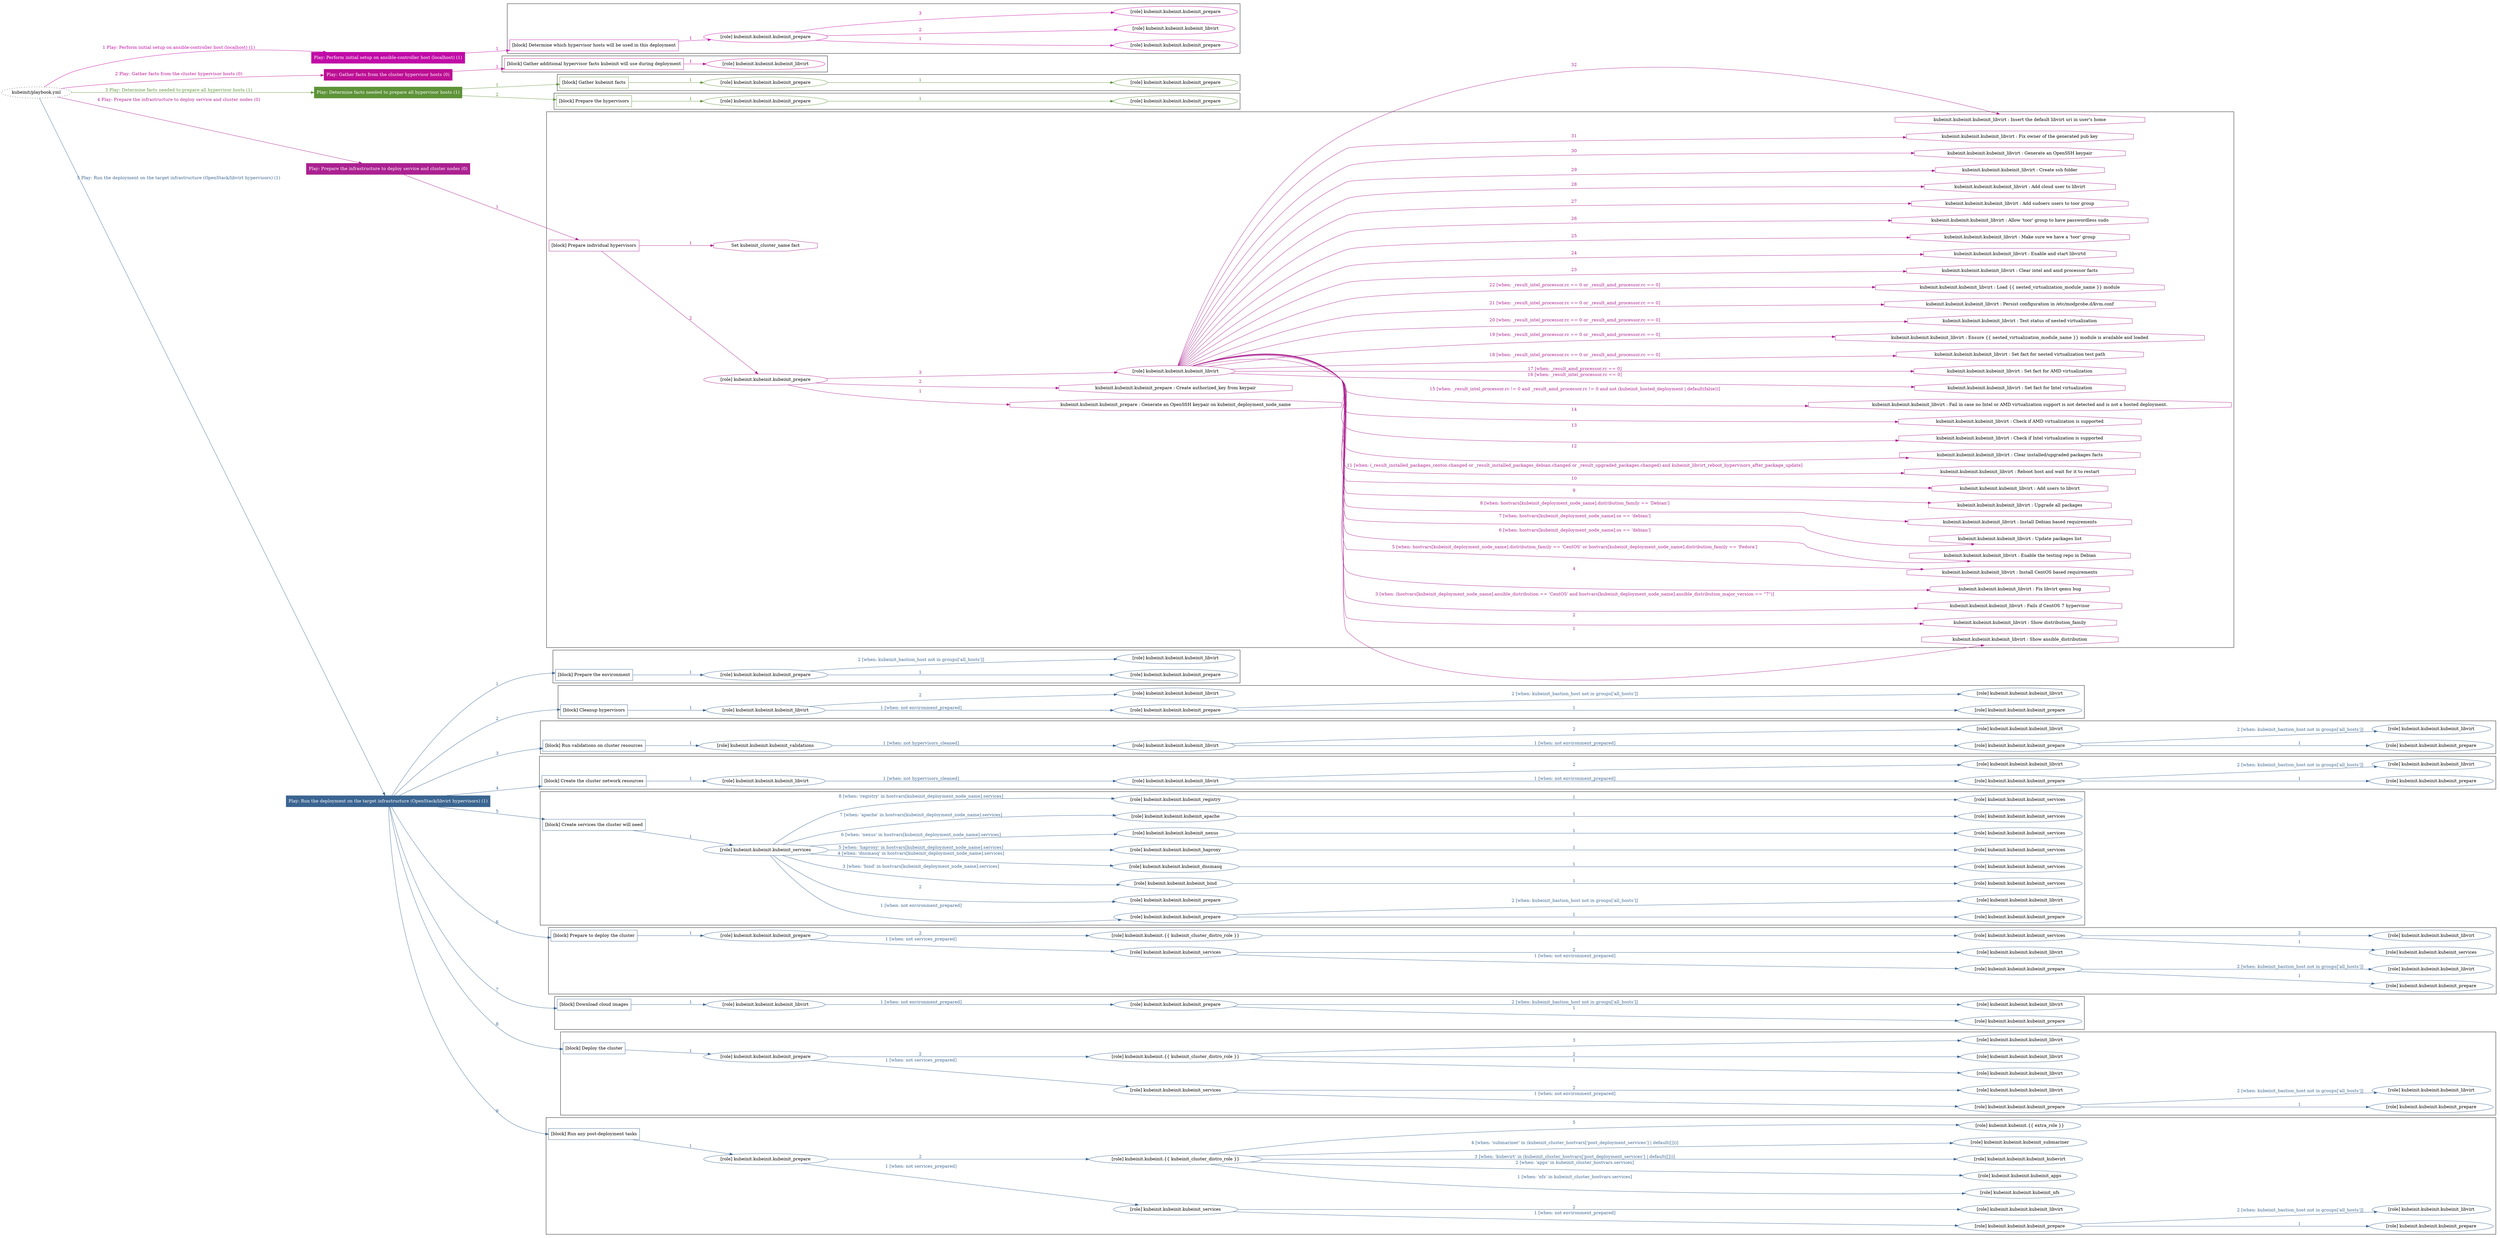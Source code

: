 digraph {
	graph [concentrate=true ordering=in rankdir=LR ratio=fill]
	edge [esep=5 sep=10]
	"kubeinit/playbook.yml" [URL="/home/runner/work/kubeinit/kubeinit/kubeinit/playbook.yml" id=playbook_d10d262c style=dotted]
	"kubeinit/playbook.yml" -> play_3fd582f6 [label="1 Play: Perform initial setup on ansible-controller host (localhost) (1)" color="#c10ba7" fontcolor="#c10ba7" id=edge_playbook_d10d262c_play_3fd582f6 labeltooltip="1 Play: Perform initial setup on ansible-controller host (localhost) (1)" tooltip="1 Play: Perform initial setup on ansible-controller host (localhost) (1)"]
	subgraph "Play: Perform initial setup on ansible-controller host (localhost) (1)" {
		play_3fd582f6 [label="Play: Perform initial setup on ansible-controller host (localhost) (1)" URL="/home/runner/work/kubeinit/kubeinit/kubeinit/playbook.yml" color="#c10ba7" fontcolor="#ffffff" id=play_3fd582f6 shape=box style=filled tooltip=localhost]
		play_3fd582f6 -> block_129c2e84 [label=1 color="#c10ba7" fontcolor="#c10ba7" id=edge_1_play_3fd582f6_block_129c2e84 labeltooltip=1 tooltip=1]
		subgraph cluster_block_129c2e84 {
			block_129c2e84 [label="[block] Determine which hypervisor hosts will be used in this deployment" URL="/home/runner/work/kubeinit/kubeinit/kubeinit/playbook.yml" color="#c10ba7" id=block_129c2e84 labeltooltip="Determine which hypervisor hosts will be used in this deployment" shape=box tooltip="Determine which hypervisor hosts will be used in this deployment"]
			block_129c2e84 -> role_fc4e7be7 [label="1 " color="#c10ba7" fontcolor="#c10ba7" id=edge_1_block_129c2e84_role_fc4e7be7 labeltooltip="1 " tooltip="1 "]
			subgraph "kubeinit.kubeinit.kubeinit_prepare" {
				role_fc4e7be7 [label="[role] kubeinit.kubeinit.kubeinit_prepare" URL="/home/runner/work/kubeinit/kubeinit/kubeinit/playbook.yml" color="#c10ba7" id=role_fc4e7be7 tooltip="kubeinit.kubeinit.kubeinit_prepare"]
				role_fc4e7be7 -> role_388197cf [label="1 " color="#c10ba7" fontcolor="#c10ba7" id=edge_1_role_fc4e7be7_role_388197cf labeltooltip="1 " tooltip="1 "]
				subgraph "kubeinit.kubeinit.kubeinit_prepare" {
					role_388197cf [label="[role] kubeinit.kubeinit.kubeinit_prepare" URL="/home/runner/.ansible/collections/ansible_collections/kubeinit/kubeinit/roles/kubeinit_prepare/tasks/build_hypervisors_group.yml" color="#c10ba7" id=role_388197cf tooltip="kubeinit.kubeinit.kubeinit_prepare"]
				}
				role_fc4e7be7 -> role_61b9b239 [label="2 " color="#c10ba7" fontcolor="#c10ba7" id=edge_2_role_fc4e7be7_role_61b9b239 labeltooltip="2 " tooltip="2 "]
				subgraph "kubeinit.kubeinit.kubeinit_libvirt" {
					role_61b9b239 [label="[role] kubeinit.kubeinit.kubeinit_libvirt" URL="/home/runner/.ansible/collections/ansible_collections/kubeinit/kubeinit/roles/kubeinit_prepare/tasks/build_hypervisors_group.yml" color="#c10ba7" id=role_61b9b239 tooltip="kubeinit.kubeinit.kubeinit_libvirt"]
				}
				role_fc4e7be7 -> role_ee8b21a8 [label="3 " color="#c10ba7" fontcolor="#c10ba7" id=edge_3_role_fc4e7be7_role_ee8b21a8 labeltooltip="3 " tooltip="3 "]
				subgraph "kubeinit.kubeinit.kubeinit_prepare" {
					role_ee8b21a8 [label="[role] kubeinit.kubeinit.kubeinit_prepare" URL="/home/runner/.ansible/collections/ansible_collections/kubeinit/kubeinit/roles/kubeinit_prepare/tasks/build_hypervisors_group.yml" color="#c10ba7" id=role_ee8b21a8 tooltip="kubeinit.kubeinit.kubeinit_prepare"]
				}
			}
		}
	}
	"kubeinit/playbook.yml" -> play_09aa1fc2 [label="2 Play: Gather facts from the cluster hypervisor hosts (0)" color="#bd0f94" fontcolor="#bd0f94" id=edge_playbook_d10d262c_play_09aa1fc2 labeltooltip="2 Play: Gather facts from the cluster hypervisor hosts (0)" tooltip="2 Play: Gather facts from the cluster hypervisor hosts (0)"]
	subgraph "Play: Gather facts from the cluster hypervisor hosts (0)" {
		play_09aa1fc2 [label="Play: Gather facts from the cluster hypervisor hosts (0)" URL="/home/runner/work/kubeinit/kubeinit/kubeinit/playbook.yml" color="#bd0f94" fontcolor="#ffffff" id=play_09aa1fc2 shape=box style=filled tooltip="Play: Gather facts from the cluster hypervisor hosts (0)"]
		play_09aa1fc2 -> block_03f98a08 [label=1 color="#bd0f94" fontcolor="#bd0f94" id=edge_1_play_09aa1fc2_block_03f98a08 labeltooltip=1 tooltip=1]
		subgraph cluster_block_03f98a08 {
			block_03f98a08 [label="[block] Gather additional hypervisor facts kubeinit will use during deployment" URL="/home/runner/work/kubeinit/kubeinit/kubeinit/playbook.yml" color="#bd0f94" id=block_03f98a08 labeltooltip="Gather additional hypervisor facts kubeinit will use during deployment" shape=box tooltip="Gather additional hypervisor facts kubeinit will use during deployment"]
			block_03f98a08 -> role_bb829395 [label="1 " color="#bd0f94" fontcolor="#bd0f94" id=edge_1_block_03f98a08_role_bb829395 labeltooltip="1 " tooltip="1 "]
			subgraph "kubeinit.kubeinit.kubeinit_libvirt" {
				role_bb829395 [label="[role] kubeinit.kubeinit.kubeinit_libvirt" URL="/home/runner/work/kubeinit/kubeinit/kubeinit/playbook.yml" color="#bd0f94" id=role_bb829395 tooltip="kubeinit.kubeinit.kubeinit_libvirt"]
			}
		}
	}
	"kubeinit/playbook.yml" -> play_673cf884 [label="3 Play: Determine facts needed to prepare all hypervisor hosts (1)" color="#5e9339" fontcolor="#5e9339" id=edge_playbook_d10d262c_play_673cf884 labeltooltip="3 Play: Determine facts needed to prepare all hypervisor hosts (1)" tooltip="3 Play: Determine facts needed to prepare all hypervisor hosts (1)"]
	subgraph "Play: Determine facts needed to prepare all hypervisor hosts (1)" {
		play_673cf884 [label="Play: Determine facts needed to prepare all hypervisor hosts (1)" URL="/home/runner/work/kubeinit/kubeinit/kubeinit/playbook.yml" color="#5e9339" fontcolor="#ffffff" id=play_673cf884 shape=box style=filled tooltip=localhost]
		play_673cf884 -> block_1ada80a3 [label=1 color="#5e9339" fontcolor="#5e9339" id=edge_1_play_673cf884_block_1ada80a3 labeltooltip=1 tooltip=1]
		subgraph cluster_block_1ada80a3 {
			block_1ada80a3 [label="[block] Gather kubeinit facts" URL="/home/runner/work/kubeinit/kubeinit/kubeinit/playbook.yml" color="#5e9339" id=block_1ada80a3 labeltooltip="Gather kubeinit facts" shape=box tooltip="Gather kubeinit facts"]
			block_1ada80a3 -> role_f872c2a4 [label="1 " color="#5e9339" fontcolor="#5e9339" id=edge_1_block_1ada80a3_role_f872c2a4 labeltooltip="1 " tooltip="1 "]
			subgraph "kubeinit.kubeinit.kubeinit_prepare" {
				role_f872c2a4 [label="[role] kubeinit.kubeinit.kubeinit_prepare" URL="/home/runner/work/kubeinit/kubeinit/kubeinit/playbook.yml" color="#5e9339" id=role_f872c2a4 tooltip="kubeinit.kubeinit.kubeinit_prepare"]
				role_f872c2a4 -> role_872a0128 [label="1 " color="#5e9339" fontcolor="#5e9339" id=edge_1_role_f872c2a4_role_872a0128 labeltooltip="1 " tooltip="1 "]
				subgraph "kubeinit.kubeinit.kubeinit_prepare" {
					role_872a0128 [label="[role] kubeinit.kubeinit.kubeinit_prepare" URL="/home/runner/.ansible/collections/ansible_collections/kubeinit/kubeinit/roles/kubeinit_prepare/tasks/gather_kubeinit_facts.yml" color="#5e9339" id=role_872a0128 tooltip="kubeinit.kubeinit.kubeinit_prepare"]
				}
			}
		}
		play_673cf884 -> block_67a090a9 [label=2 color="#5e9339" fontcolor="#5e9339" id=edge_2_play_673cf884_block_67a090a9 labeltooltip=2 tooltip=2]
		subgraph cluster_block_67a090a9 {
			block_67a090a9 [label="[block] Prepare the hypervisors" URL="/home/runner/work/kubeinit/kubeinit/kubeinit/playbook.yml" color="#5e9339" id=block_67a090a9 labeltooltip="Prepare the hypervisors" shape=box tooltip="Prepare the hypervisors"]
			block_67a090a9 -> role_3cac0373 [label="1 " color="#5e9339" fontcolor="#5e9339" id=edge_1_block_67a090a9_role_3cac0373 labeltooltip="1 " tooltip="1 "]
			subgraph "kubeinit.kubeinit.kubeinit_prepare" {
				role_3cac0373 [label="[role] kubeinit.kubeinit.kubeinit_prepare" URL="/home/runner/work/kubeinit/kubeinit/kubeinit/playbook.yml" color="#5e9339" id=role_3cac0373 tooltip="kubeinit.kubeinit.kubeinit_prepare"]
				role_3cac0373 -> role_0e6d7e89 [label="1 " color="#5e9339" fontcolor="#5e9339" id=edge_1_role_3cac0373_role_0e6d7e89 labeltooltip="1 " tooltip="1 "]
				subgraph "kubeinit.kubeinit.kubeinit_prepare" {
					role_0e6d7e89 [label="[role] kubeinit.kubeinit.kubeinit_prepare" URL="/home/runner/.ansible/collections/ansible_collections/kubeinit/kubeinit/roles/kubeinit_prepare/tasks/gather_kubeinit_facts.yml" color="#5e9339" id=role_0e6d7e89 tooltip="kubeinit.kubeinit.kubeinit_prepare"]
				}
			}
		}
	}
	"kubeinit/playbook.yml" -> play_80be34ff [label="4 Play: Prepare the infrastructure to deploy service and cluster nodes (0)" color="#ab2191" fontcolor="#ab2191" id=edge_playbook_d10d262c_play_80be34ff labeltooltip="4 Play: Prepare the infrastructure to deploy service and cluster nodes (0)" tooltip="4 Play: Prepare the infrastructure to deploy service and cluster nodes (0)"]
	subgraph "Play: Prepare the infrastructure to deploy service and cluster nodes (0)" {
		play_80be34ff [label="Play: Prepare the infrastructure to deploy service and cluster nodes (0)" URL="/home/runner/work/kubeinit/kubeinit/kubeinit/playbook.yml" color="#ab2191" fontcolor="#ffffff" id=play_80be34ff shape=box style=filled tooltip="Play: Prepare the infrastructure to deploy service and cluster nodes (0)"]
		play_80be34ff -> block_9dd9f866 [label=1 color="#ab2191" fontcolor="#ab2191" id=edge_1_play_80be34ff_block_9dd9f866 labeltooltip=1 tooltip=1]
		subgraph cluster_block_9dd9f866 {
			block_9dd9f866 [label="[block] Prepare individual hypervisors" URL="/home/runner/work/kubeinit/kubeinit/kubeinit/playbook.yml" color="#ab2191" id=block_9dd9f866 labeltooltip="Prepare individual hypervisors" shape=box tooltip="Prepare individual hypervisors"]
			block_9dd9f866 -> role_1070c3c7 [label="2 " color="#ab2191" fontcolor="#ab2191" id=edge_2_block_9dd9f866_role_1070c3c7 labeltooltip="2 " tooltip="2 "]
			subgraph "kubeinit.kubeinit.kubeinit_prepare" {
				role_1070c3c7 [label="[role] kubeinit.kubeinit.kubeinit_prepare" URL="/home/runner/work/kubeinit/kubeinit/kubeinit/playbook.yml" color="#ab2191" id=role_1070c3c7 tooltip="kubeinit.kubeinit.kubeinit_prepare"]
				task_ef28b7fd [label="kubeinit.kubeinit.kubeinit_prepare : Generate an OpenSSH keypair on kubeinit_deployment_node_name" URL="/home/runner/.ansible/collections/ansible_collections/kubeinit/kubeinit/roles/kubeinit_prepare/tasks/prepare_hypervisor.yml" color="#ab2191" id=task_ef28b7fd shape=octagon tooltip="kubeinit.kubeinit.kubeinit_prepare : Generate an OpenSSH keypair on kubeinit_deployment_node_name"]
				role_1070c3c7 -> task_ef28b7fd [label="1 " color="#ab2191" fontcolor="#ab2191" id=edge_1_role_1070c3c7_task_ef28b7fd labeltooltip="1 " tooltip="1 "]
				task_b2c366f3 [label="kubeinit.kubeinit.kubeinit_prepare : Create authorized_key from keypair" URL="/home/runner/.ansible/collections/ansible_collections/kubeinit/kubeinit/roles/kubeinit_prepare/tasks/prepare_hypervisor.yml" color="#ab2191" id=task_b2c366f3 shape=octagon tooltip="kubeinit.kubeinit.kubeinit_prepare : Create authorized_key from keypair"]
				role_1070c3c7 -> task_b2c366f3 [label="2 " color="#ab2191" fontcolor="#ab2191" id=edge_2_role_1070c3c7_task_b2c366f3 labeltooltip="2 " tooltip="2 "]
				role_1070c3c7 -> role_abc19647 [label="3 " color="#ab2191" fontcolor="#ab2191" id=edge_3_role_1070c3c7_role_abc19647 labeltooltip="3 " tooltip="3 "]
				subgraph "kubeinit.kubeinit.kubeinit_libvirt" {
					role_abc19647 [label="[role] kubeinit.kubeinit.kubeinit_libvirt" URL="/home/runner/.ansible/collections/ansible_collections/kubeinit/kubeinit/roles/kubeinit_prepare/tasks/prepare_hypervisor.yml" color="#ab2191" id=role_abc19647 tooltip="kubeinit.kubeinit.kubeinit_libvirt"]
					task_d5411cce [label="kubeinit.kubeinit.kubeinit_libvirt : Show ansible_distribution" URL="/home/runner/.ansible/collections/ansible_collections/kubeinit/kubeinit/roles/kubeinit_libvirt/tasks/main.yml" color="#ab2191" id=task_d5411cce shape=octagon tooltip="kubeinit.kubeinit.kubeinit_libvirt : Show ansible_distribution"]
					role_abc19647 -> task_d5411cce [label="1 " color="#ab2191" fontcolor="#ab2191" id=edge_1_role_abc19647_task_d5411cce labeltooltip="1 " tooltip="1 "]
					task_38dc8a76 [label="kubeinit.kubeinit.kubeinit_libvirt : Show distribution_family" URL="/home/runner/.ansible/collections/ansible_collections/kubeinit/kubeinit/roles/kubeinit_libvirt/tasks/main.yml" color="#ab2191" id=task_38dc8a76 shape=octagon tooltip="kubeinit.kubeinit.kubeinit_libvirt : Show distribution_family"]
					role_abc19647 -> task_38dc8a76 [label="2 " color="#ab2191" fontcolor="#ab2191" id=edge_2_role_abc19647_task_38dc8a76 labeltooltip="2 " tooltip="2 "]
					task_4b4b6bac [label="kubeinit.kubeinit.kubeinit_libvirt : Fails if CentOS 7 hypervisor" URL="/home/runner/.ansible/collections/ansible_collections/kubeinit/kubeinit/roles/kubeinit_libvirt/tasks/main.yml" color="#ab2191" id=task_4b4b6bac shape=octagon tooltip="kubeinit.kubeinit.kubeinit_libvirt : Fails if CentOS 7 hypervisor"]
					role_abc19647 -> task_4b4b6bac [label="3 [when: (hostvars[kubeinit_deployment_node_name].ansible_distribution == 'CentOS' and hostvars[kubeinit_deployment_node_name].ansible_distribution_major_version == \"7\")]" color="#ab2191" fontcolor="#ab2191" id=edge_3_role_abc19647_task_4b4b6bac labeltooltip="3 [when: (hostvars[kubeinit_deployment_node_name].ansible_distribution == 'CentOS' and hostvars[kubeinit_deployment_node_name].ansible_distribution_major_version == \"7\")]" tooltip="3 [when: (hostvars[kubeinit_deployment_node_name].ansible_distribution == 'CentOS' and hostvars[kubeinit_deployment_node_name].ansible_distribution_major_version == \"7\")]"]
					task_ee20daa7 [label="kubeinit.kubeinit.kubeinit_libvirt : Fix libvirt qemu bug" URL="/home/runner/.ansible/collections/ansible_collections/kubeinit/kubeinit/roles/kubeinit_libvirt/tasks/main.yml" color="#ab2191" id=task_ee20daa7 shape=octagon tooltip="kubeinit.kubeinit.kubeinit_libvirt : Fix libvirt qemu bug"]
					role_abc19647 -> task_ee20daa7 [label="4 " color="#ab2191" fontcolor="#ab2191" id=edge_4_role_abc19647_task_ee20daa7 labeltooltip="4 " tooltip="4 "]
					task_16a81cab [label="kubeinit.kubeinit.kubeinit_libvirt : Install CentOS based requirements" URL="/home/runner/.ansible/collections/ansible_collections/kubeinit/kubeinit/roles/kubeinit_libvirt/tasks/main.yml" color="#ab2191" id=task_16a81cab shape=octagon tooltip="kubeinit.kubeinit.kubeinit_libvirt : Install CentOS based requirements"]
					role_abc19647 -> task_16a81cab [label="5 [when: hostvars[kubeinit_deployment_node_name].distribution_family == 'CentOS' or hostvars[kubeinit_deployment_node_name].distribution_family == 'Fedora']" color="#ab2191" fontcolor="#ab2191" id=edge_5_role_abc19647_task_16a81cab labeltooltip="5 [when: hostvars[kubeinit_deployment_node_name].distribution_family == 'CentOS' or hostvars[kubeinit_deployment_node_name].distribution_family == 'Fedora']" tooltip="5 [when: hostvars[kubeinit_deployment_node_name].distribution_family == 'CentOS' or hostvars[kubeinit_deployment_node_name].distribution_family == 'Fedora']"]
					task_21b35b68 [label="kubeinit.kubeinit.kubeinit_libvirt : Enable the testing repo in Debian" URL="/home/runner/.ansible/collections/ansible_collections/kubeinit/kubeinit/roles/kubeinit_libvirt/tasks/main.yml" color="#ab2191" id=task_21b35b68 shape=octagon tooltip="kubeinit.kubeinit.kubeinit_libvirt : Enable the testing repo in Debian"]
					role_abc19647 -> task_21b35b68 [label="6 [when: hostvars[kubeinit_deployment_node_name].os == 'debian']" color="#ab2191" fontcolor="#ab2191" id=edge_6_role_abc19647_task_21b35b68 labeltooltip="6 [when: hostvars[kubeinit_deployment_node_name].os == 'debian']" tooltip="6 [when: hostvars[kubeinit_deployment_node_name].os == 'debian']"]
					task_be57ffda [label="kubeinit.kubeinit.kubeinit_libvirt : Update packages list" URL="/home/runner/.ansible/collections/ansible_collections/kubeinit/kubeinit/roles/kubeinit_libvirt/tasks/main.yml" color="#ab2191" id=task_be57ffda shape=octagon tooltip="kubeinit.kubeinit.kubeinit_libvirt : Update packages list"]
					role_abc19647 -> task_be57ffda [label="7 [when: hostvars[kubeinit_deployment_node_name].os == 'debian']" color="#ab2191" fontcolor="#ab2191" id=edge_7_role_abc19647_task_be57ffda labeltooltip="7 [when: hostvars[kubeinit_deployment_node_name].os == 'debian']" tooltip="7 [when: hostvars[kubeinit_deployment_node_name].os == 'debian']"]
					task_ab78984c [label="kubeinit.kubeinit.kubeinit_libvirt : Install Debian based requirements" URL="/home/runner/.ansible/collections/ansible_collections/kubeinit/kubeinit/roles/kubeinit_libvirt/tasks/main.yml" color="#ab2191" id=task_ab78984c shape=octagon tooltip="kubeinit.kubeinit.kubeinit_libvirt : Install Debian based requirements"]
					role_abc19647 -> task_ab78984c [label="8 [when: hostvars[kubeinit_deployment_node_name].distribution_family == 'Debian']" color="#ab2191" fontcolor="#ab2191" id=edge_8_role_abc19647_task_ab78984c labeltooltip="8 [when: hostvars[kubeinit_deployment_node_name].distribution_family == 'Debian']" tooltip="8 [when: hostvars[kubeinit_deployment_node_name].distribution_family == 'Debian']"]
					task_4329b716 [label="kubeinit.kubeinit.kubeinit_libvirt : Upgrade all packages" URL="/home/runner/.ansible/collections/ansible_collections/kubeinit/kubeinit/roles/kubeinit_libvirt/tasks/main.yml" color="#ab2191" id=task_4329b716 shape=octagon tooltip="kubeinit.kubeinit.kubeinit_libvirt : Upgrade all packages"]
					role_abc19647 -> task_4329b716 [label="9 " color="#ab2191" fontcolor="#ab2191" id=edge_9_role_abc19647_task_4329b716 labeltooltip="9 " tooltip="9 "]
					task_edd69db8 [label="kubeinit.kubeinit.kubeinit_libvirt : Add users to libvirt" URL="/home/runner/.ansible/collections/ansible_collections/kubeinit/kubeinit/roles/kubeinit_libvirt/tasks/main.yml" color="#ab2191" id=task_edd69db8 shape=octagon tooltip="kubeinit.kubeinit.kubeinit_libvirt : Add users to libvirt"]
					role_abc19647 -> task_edd69db8 [label="10 " color="#ab2191" fontcolor="#ab2191" id=edge_10_role_abc19647_task_edd69db8 labeltooltip="10 " tooltip="10 "]
					task_c7ee31a2 [label="kubeinit.kubeinit.kubeinit_libvirt : Reboot host and wait for it to restart" URL="/home/runner/.ansible/collections/ansible_collections/kubeinit/kubeinit/roles/kubeinit_libvirt/tasks/main.yml" color="#ab2191" id=task_c7ee31a2 shape=octagon tooltip="kubeinit.kubeinit.kubeinit_libvirt : Reboot host and wait for it to restart"]
					role_abc19647 -> task_c7ee31a2 [label="11 [when: (_result_installed_packages_centos.changed or _result_installed_packages_debian.changed or _result_upgraded_packages.changed) and kubeinit_libvirt_reboot_hypervisors_after_package_update]" color="#ab2191" fontcolor="#ab2191" id=edge_11_role_abc19647_task_c7ee31a2 labeltooltip="11 [when: (_result_installed_packages_centos.changed or _result_installed_packages_debian.changed or _result_upgraded_packages.changed) and kubeinit_libvirt_reboot_hypervisors_after_package_update]" tooltip="11 [when: (_result_installed_packages_centos.changed or _result_installed_packages_debian.changed or _result_upgraded_packages.changed) and kubeinit_libvirt_reboot_hypervisors_after_package_update]"]
					task_49d95115 [label="kubeinit.kubeinit.kubeinit_libvirt : Clear installed/upgraded packages facts" URL="/home/runner/.ansible/collections/ansible_collections/kubeinit/kubeinit/roles/kubeinit_libvirt/tasks/main.yml" color="#ab2191" id=task_49d95115 shape=octagon tooltip="kubeinit.kubeinit.kubeinit_libvirt : Clear installed/upgraded packages facts"]
					role_abc19647 -> task_49d95115 [label="12 " color="#ab2191" fontcolor="#ab2191" id=edge_12_role_abc19647_task_49d95115 labeltooltip="12 " tooltip="12 "]
					task_e024f865 [label="kubeinit.kubeinit.kubeinit_libvirt : Check if Intel virtualization is supported" URL="/home/runner/.ansible/collections/ansible_collections/kubeinit/kubeinit/roles/kubeinit_libvirt/tasks/main.yml" color="#ab2191" id=task_e024f865 shape=octagon tooltip="kubeinit.kubeinit.kubeinit_libvirt : Check if Intel virtualization is supported"]
					role_abc19647 -> task_e024f865 [label="13 " color="#ab2191" fontcolor="#ab2191" id=edge_13_role_abc19647_task_e024f865 labeltooltip="13 " tooltip="13 "]
					task_f1ff8be0 [label="kubeinit.kubeinit.kubeinit_libvirt : Check if AMD virtualization is supported" URL="/home/runner/.ansible/collections/ansible_collections/kubeinit/kubeinit/roles/kubeinit_libvirt/tasks/main.yml" color="#ab2191" id=task_f1ff8be0 shape=octagon tooltip="kubeinit.kubeinit.kubeinit_libvirt : Check if AMD virtualization is supported"]
					role_abc19647 -> task_f1ff8be0 [label="14 " color="#ab2191" fontcolor="#ab2191" id=edge_14_role_abc19647_task_f1ff8be0 labeltooltip="14 " tooltip="14 "]
					task_29564fb0 [label="kubeinit.kubeinit.kubeinit_libvirt : Fail in case no Intel or AMD virtualization support is not detected and is not a hosted deployment." URL="/home/runner/.ansible/collections/ansible_collections/kubeinit/kubeinit/roles/kubeinit_libvirt/tasks/main.yml" color="#ab2191" id=task_29564fb0 shape=octagon tooltip="kubeinit.kubeinit.kubeinit_libvirt : Fail in case no Intel or AMD virtualization support is not detected and is not a hosted deployment."]
					role_abc19647 -> task_29564fb0 [label="15 [when: _result_intel_processor.rc != 0 and _result_amd_processor.rc != 0 and not (kubeinit_hosted_deployment | default(false))]" color="#ab2191" fontcolor="#ab2191" id=edge_15_role_abc19647_task_29564fb0 labeltooltip="15 [when: _result_intel_processor.rc != 0 and _result_amd_processor.rc != 0 and not (kubeinit_hosted_deployment | default(false))]" tooltip="15 [when: _result_intel_processor.rc != 0 and _result_amd_processor.rc != 0 and not (kubeinit_hosted_deployment | default(false))]"]
					task_b45b401e [label="kubeinit.kubeinit.kubeinit_libvirt : Set fact for Intel virtualization" URL="/home/runner/.ansible/collections/ansible_collections/kubeinit/kubeinit/roles/kubeinit_libvirt/tasks/main.yml" color="#ab2191" id=task_b45b401e shape=octagon tooltip="kubeinit.kubeinit.kubeinit_libvirt : Set fact for Intel virtualization"]
					role_abc19647 -> task_b45b401e [label="16 [when: _result_intel_processor.rc == 0]" color="#ab2191" fontcolor="#ab2191" id=edge_16_role_abc19647_task_b45b401e labeltooltip="16 [when: _result_intel_processor.rc == 0]" tooltip="16 [when: _result_intel_processor.rc == 0]"]
					task_03907f8b [label="kubeinit.kubeinit.kubeinit_libvirt : Set fact for AMD virtualization" URL="/home/runner/.ansible/collections/ansible_collections/kubeinit/kubeinit/roles/kubeinit_libvirt/tasks/main.yml" color="#ab2191" id=task_03907f8b shape=octagon tooltip="kubeinit.kubeinit.kubeinit_libvirt : Set fact for AMD virtualization"]
					role_abc19647 -> task_03907f8b [label="17 [when: _result_amd_processor.rc == 0]" color="#ab2191" fontcolor="#ab2191" id=edge_17_role_abc19647_task_03907f8b labeltooltip="17 [when: _result_amd_processor.rc == 0]" tooltip="17 [when: _result_amd_processor.rc == 0]"]
					task_7b993b3b [label="kubeinit.kubeinit.kubeinit_libvirt : Set fact for nested virtualization test path" URL="/home/runner/.ansible/collections/ansible_collections/kubeinit/kubeinit/roles/kubeinit_libvirt/tasks/main.yml" color="#ab2191" id=task_7b993b3b shape=octagon tooltip="kubeinit.kubeinit.kubeinit_libvirt : Set fact for nested virtualization test path"]
					role_abc19647 -> task_7b993b3b [label="18 [when: _result_intel_processor.rc == 0 or _result_amd_processor.rc == 0]" color="#ab2191" fontcolor="#ab2191" id=edge_18_role_abc19647_task_7b993b3b labeltooltip="18 [when: _result_intel_processor.rc == 0 or _result_amd_processor.rc == 0]" tooltip="18 [when: _result_intel_processor.rc == 0 or _result_amd_processor.rc == 0]"]
					task_540e215d [label="kubeinit.kubeinit.kubeinit_libvirt : Ensure {{ nested_virtualization_module_name }} module is available and loaded" URL="/home/runner/.ansible/collections/ansible_collections/kubeinit/kubeinit/roles/kubeinit_libvirt/tasks/main.yml" color="#ab2191" id=task_540e215d shape=octagon tooltip="kubeinit.kubeinit.kubeinit_libvirt : Ensure {{ nested_virtualization_module_name }} module is available and loaded"]
					role_abc19647 -> task_540e215d [label="19 [when: _result_intel_processor.rc == 0 or _result_amd_processor.rc == 0]" color="#ab2191" fontcolor="#ab2191" id=edge_19_role_abc19647_task_540e215d labeltooltip="19 [when: _result_intel_processor.rc == 0 or _result_amd_processor.rc == 0]" tooltip="19 [when: _result_intel_processor.rc == 0 or _result_amd_processor.rc == 0]"]
					task_d7437ea9 [label="kubeinit.kubeinit.kubeinit_libvirt : Test status of nested virtualization" URL="/home/runner/.ansible/collections/ansible_collections/kubeinit/kubeinit/roles/kubeinit_libvirt/tasks/main.yml" color="#ab2191" id=task_d7437ea9 shape=octagon tooltip="kubeinit.kubeinit.kubeinit_libvirt : Test status of nested virtualization"]
					role_abc19647 -> task_d7437ea9 [label="20 [when: _result_intel_processor.rc == 0 or _result_amd_processor.rc == 0]" color="#ab2191" fontcolor="#ab2191" id=edge_20_role_abc19647_task_d7437ea9 labeltooltip="20 [when: _result_intel_processor.rc == 0 or _result_amd_processor.rc == 0]" tooltip="20 [when: _result_intel_processor.rc == 0 or _result_amd_processor.rc == 0]"]
					task_0050361c [label="kubeinit.kubeinit.kubeinit_libvirt : Persist configuration in /etc/modprobe.d/kvm.conf" URL="/home/runner/.ansible/collections/ansible_collections/kubeinit/kubeinit/roles/kubeinit_libvirt/tasks/main.yml" color="#ab2191" id=task_0050361c shape=octagon tooltip="kubeinit.kubeinit.kubeinit_libvirt : Persist configuration in /etc/modprobe.d/kvm.conf"]
					role_abc19647 -> task_0050361c [label="21 [when: _result_intel_processor.rc == 0 or _result_amd_processor.rc == 0]" color="#ab2191" fontcolor="#ab2191" id=edge_21_role_abc19647_task_0050361c labeltooltip="21 [when: _result_intel_processor.rc == 0 or _result_amd_processor.rc == 0]" tooltip="21 [when: _result_intel_processor.rc == 0 or _result_amd_processor.rc == 0]"]
					task_a63f8734 [label="kubeinit.kubeinit.kubeinit_libvirt : Load {{ nested_virtualization_module_name }} module" URL="/home/runner/.ansible/collections/ansible_collections/kubeinit/kubeinit/roles/kubeinit_libvirt/tasks/main.yml" color="#ab2191" id=task_a63f8734 shape=octagon tooltip="kubeinit.kubeinit.kubeinit_libvirt : Load {{ nested_virtualization_module_name }} module"]
					role_abc19647 -> task_a63f8734 [label="22 [when: _result_intel_processor.rc == 0 or _result_amd_processor.rc == 0]" color="#ab2191" fontcolor="#ab2191" id=edge_22_role_abc19647_task_a63f8734 labeltooltip="22 [when: _result_intel_processor.rc == 0 or _result_amd_processor.rc == 0]" tooltip="22 [when: _result_intel_processor.rc == 0 or _result_amd_processor.rc == 0]"]
					task_d8385279 [label="kubeinit.kubeinit.kubeinit_libvirt : Clear intel and amd processor facts" URL="/home/runner/.ansible/collections/ansible_collections/kubeinit/kubeinit/roles/kubeinit_libvirt/tasks/main.yml" color="#ab2191" id=task_d8385279 shape=octagon tooltip="kubeinit.kubeinit.kubeinit_libvirt : Clear intel and amd processor facts"]
					role_abc19647 -> task_d8385279 [label="23 " color="#ab2191" fontcolor="#ab2191" id=edge_23_role_abc19647_task_d8385279 labeltooltip="23 " tooltip="23 "]
					task_fbe32a62 [label="kubeinit.kubeinit.kubeinit_libvirt : Enable and start libvirtd" URL="/home/runner/.ansible/collections/ansible_collections/kubeinit/kubeinit/roles/kubeinit_libvirt/tasks/main.yml" color="#ab2191" id=task_fbe32a62 shape=octagon tooltip="kubeinit.kubeinit.kubeinit_libvirt : Enable and start libvirtd"]
					role_abc19647 -> task_fbe32a62 [label="24 " color="#ab2191" fontcolor="#ab2191" id=edge_24_role_abc19647_task_fbe32a62 labeltooltip="24 " tooltip="24 "]
					task_c377935d [label="kubeinit.kubeinit.kubeinit_libvirt : Make sure we have a 'toor' group" URL="/home/runner/.ansible/collections/ansible_collections/kubeinit/kubeinit/roles/kubeinit_libvirt/tasks/60_create_cloud_user.yml" color="#ab2191" id=task_c377935d shape=octagon tooltip="kubeinit.kubeinit.kubeinit_libvirt : Make sure we have a 'toor' group"]
					role_abc19647 -> task_c377935d [label="25 " color="#ab2191" fontcolor="#ab2191" id=edge_25_role_abc19647_task_c377935d labeltooltip="25 " tooltip="25 "]
					task_7f36120a [label="kubeinit.kubeinit.kubeinit_libvirt : Allow 'toor' group to have passwordless sudo" URL="/home/runner/.ansible/collections/ansible_collections/kubeinit/kubeinit/roles/kubeinit_libvirt/tasks/60_create_cloud_user.yml" color="#ab2191" id=task_7f36120a shape=octagon tooltip="kubeinit.kubeinit.kubeinit_libvirt : Allow 'toor' group to have passwordless sudo"]
					role_abc19647 -> task_7f36120a [label="26 " color="#ab2191" fontcolor="#ab2191" id=edge_26_role_abc19647_task_7f36120a labeltooltip="26 " tooltip="26 "]
					task_dc5dfdaf [label="kubeinit.kubeinit.kubeinit_libvirt : Add sudoers users to toor group" URL="/home/runner/.ansible/collections/ansible_collections/kubeinit/kubeinit/roles/kubeinit_libvirt/tasks/60_create_cloud_user.yml" color="#ab2191" id=task_dc5dfdaf shape=octagon tooltip="kubeinit.kubeinit.kubeinit_libvirt : Add sudoers users to toor group"]
					role_abc19647 -> task_dc5dfdaf [label="27 " color="#ab2191" fontcolor="#ab2191" id=edge_27_role_abc19647_task_dc5dfdaf labeltooltip="27 " tooltip="27 "]
					task_67264ea8 [label="kubeinit.kubeinit.kubeinit_libvirt : Add cloud user to libvirt" URL="/home/runner/.ansible/collections/ansible_collections/kubeinit/kubeinit/roles/kubeinit_libvirt/tasks/60_create_cloud_user.yml" color="#ab2191" id=task_67264ea8 shape=octagon tooltip="kubeinit.kubeinit.kubeinit_libvirt : Add cloud user to libvirt"]
					role_abc19647 -> task_67264ea8 [label="28 " color="#ab2191" fontcolor="#ab2191" id=edge_28_role_abc19647_task_67264ea8 labeltooltip="28 " tooltip="28 "]
					task_cb7e9b56 [label="kubeinit.kubeinit.kubeinit_libvirt : Create ssh folder" URL="/home/runner/.ansible/collections/ansible_collections/kubeinit/kubeinit/roles/kubeinit_libvirt/tasks/60_create_cloud_user.yml" color="#ab2191" id=task_cb7e9b56 shape=octagon tooltip="kubeinit.kubeinit.kubeinit_libvirt : Create ssh folder"]
					role_abc19647 -> task_cb7e9b56 [label="29 " color="#ab2191" fontcolor="#ab2191" id=edge_29_role_abc19647_task_cb7e9b56 labeltooltip="29 " tooltip="29 "]
					task_9e535a08 [label="kubeinit.kubeinit.kubeinit_libvirt : Generate an OpenSSH keypair" URL="/home/runner/.ansible/collections/ansible_collections/kubeinit/kubeinit/roles/kubeinit_libvirt/tasks/60_create_cloud_user.yml" color="#ab2191" id=task_9e535a08 shape=octagon tooltip="kubeinit.kubeinit.kubeinit_libvirt : Generate an OpenSSH keypair"]
					role_abc19647 -> task_9e535a08 [label="30 " color="#ab2191" fontcolor="#ab2191" id=edge_30_role_abc19647_task_9e535a08 labeltooltip="30 " tooltip="30 "]
					task_40163525 [label="kubeinit.kubeinit.kubeinit_libvirt : Fix owner of the generated pub key" URL="/home/runner/.ansible/collections/ansible_collections/kubeinit/kubeinit/roles/kubeinit_libvirt/tasks/60_create_cloud_user.yml" color="#ab2191" id=task_40163525 shape=octagon tooltip="kubeinit.kubeinit.kubeinit_libvirt : Fix owner of the generated pub key"]
					role_abc19647 -> task_40163525 [label="31 " color="#ab2191" fontcolor="#ab2191" id=edge_31_role_abc19647_task_40163525 labeltooltip="31 " tooltip="31 "]
					task_d49f7991 [label="kubeinit.kubeinit.kubeinit_libvirt : Insert the default libvirt uri in user's home" URL="/home/runner/.ansible/collections/ansible_collections/kubeinit/kubeinit/roles/kubeinit_libvirt/tasks/60_create_cloud_user.yml" color="#ab2191" id=task_d49f7991 shape=octagon tooltip="kubeinit.kubeinit.kubeinit_libvirt : Insert the default libvirt uri in user's home"]
					role_abc19647 -> task_d49f7991 [label="32 " color="#ab2191" fontcolor="#ab2191" id=edge_32_role_abc19647_task_d49f7991 labeltooltip="32 " tooltip="32 "]
				}
			}
			task_3dd64123 [label="Set kubeinit_cluster_name fact" URL="/home/runner/work/kubeinit/kubeinit/kubeinit/playbook.yml" color="#ab2191" id=task_3dd64123 shape=octagon tooltip="Set kubeinit_cluster_name fact"]
			block_9dd9f866 -> task_3dd64123 [label="1 " color="#ab2191" fontcolor="#ab2191" id=edge_1_block_9dd9f866_task_3dd64123 labeltooltip="1 " tooltip="1 "]
		}
	}
	"kubeinit/playbook.yml" -> play_969eafad [label="5 Play: Run the deployment on the target infrastructure (OpenStack/libvirt hypervisors) (1)" color="#3b6591" fontcolor="#3b6591" id=edge_playbook_d10d262c_play_969eafad labeltooltip="5 Play: Run the deployment on the target infrastructure (OpenStack/libvirt hypervisors) (1)" tooltip="5 Play: Run the deployment on the target infrastructure (OpenStack/libvirt hypervisors) (1)"]
	subgraph "Play: Run the deployment on the target infrastructure (OpenStack/libvirt hypervisors) (1)" {
		play_969eafad [label="Play: Run the deployment on the target infrastructure (OpenStack/libvirt hypervisors) (1)" URL="/home/runner/work/kubeinit/kubeinit/kubeinit/playbook.yml" color="#3b6591" fontcolor="#ffffff" id=play_969eafad shape=box style=filled tooltip=localhost]
		play_969eafad -> block_ceb051a1 [label=1 color="#3b6591" fontcolor="#3b6591" id=edge_1_play_969eafad_block_ceb051a1 labeltooltip=1 tooltip=1]
		subgraph cluster_block_ceb051a1 {
			block_ceb051a1 [label="[block] Prepare the environment" URL="/home/runner/work/kubeinit/kubeinit/kubeinit/playbook.yml" color="#3b6591" id=block_ceb051a1 labeltooltip="Prepare the environment" shape=box tooltip="Prepare the environment"]
			block_ceb051a1 -> role_28f44109 [label="1 " color="#3b6591" fontcolor="#3b6591" id=edge_1_block_ceb051a1_role_28f44109 labeltooltip="1 " tooltip="1 "]
			subgraph "kubeinit.kubeinit.kubeinit_prepare" {
				role_28f44109 [label="[role] kubeinit.kubeinit.kubeinit_prepare" URL="/home/runner/work/kubeinit/kubeinit/kubeinit/playbook.yml" color="#3b6591" id=role_28f44109 tooltip="kubeinit.kubeinit.kubeinit_prepare"]
				role_28f44109 -> role_dcc97490 [label="1 " color="#3b6591" fontcolor="#3b6591" id=edge_1_role_28f44109_role_dcc97490 labeltooltip="1 " tooltip="1 "]
				subgraph "kubeinit.kubeinit.kubeinit_prepare" {
					role_dcc97490 [label="[role] kubeinit.kubeinit.kubeinit_prepare" URL="/home/runner/.ansible/collections/ansible_collections/kubeinit/kubeinit/roles/kubeinit_prepare/tasks/gather_kubeinit_facts.yml" color="#3b6591" id=role_dcc97490 tooltip="kubeinit.kubeinit.kubeinit_prepare"]
				}
				role_28f44109 -> role_89b619e6 [label="2 [when: kubeinit_bastion_host not in groups['all_hosts']]" color="#3b6591" fontcolor="#3b6591" id=edge_2_role_28f44109_role_89b619e6 labeltooltip="2 [when: kubeinit_bastion_host not in groups['all_hosts']]" tooltip="2 [when: kubeinit_bastion_host not in groups['all_hosts']]"]
				subgraph "kubeinit.kubeinit.kubeinit_libvirt" {
					role_89b619e6 [label="[role] kubeinit.kubeinit.kubeinit_libvirt" URL="/home/runner/.ansible/collections/ansible_collections/kubeinit/kubeinit/roles/kubeinit_prepare/tasks/main.yml" color="#3b6591" id=role_89b619e6 tooltip="kubeinit.kubeinit.kubeinit_libvirt"]
				}
			}
		}
		play_969eafad -> block_ae259835 [label=2 color="#3b6591" fontcolor="#3b6591" id=edge_2_play_969eafad_block_ae259835 labeltooltip=2 tooltip=2]
		subgraph cluster_block_ae259835 {
			block_ae259835 [label="[block] Cleanup hypervisors" URL="/home/runner/work/kubeinit/kubeinit/kubeinit/playbook.yml" color="#3b6591" id=block_ae259835 labeltooltip="Cleanup hypervisors" shape=box tooltip="Cleanup hypervisors"]
			block_ae259835 -> role_500f8482 [label="1 " color="#3b6591" fontcolor="#3b6591" id=edge_1_block_ae259835_role_500f8482 labeltooltip="1 " tooltip="1 "]
			subgraph "kubeinit.kubeinit.kubeinit_libvirt" {
				role_500f8482 [label="[role] kubeinit.kubeinit.kubeinit_libvirt" URL="/home/runner/work/kubeinit/kubeinit/kubeinit/playbook.yml" color="#3b6591" id=role_500f8482 tooltip="kubeinit.kubeinit.kubeinit_libvirt"]
				role_500f8482 -> role_8bcbadcd [label="1 [when: not environment_prepared]" color="#3b6591" fontcolor="#3b6591" id=edge_1_role_500f8482_role_8bcbadcd labeltooltip="1 [when: not environment_prepared]" tooltip="1 [when: not environment_prepared]"]
				subgraph "kubeinit.kubeinit.kubeinit_prepare" {
					role_8bcbadcd [label="[role] kubeinit.kubeinit.kubeinit_prepare" URL="/home/runner/.ansible/collections/ansible_collections/kubeinit/kubeinit/roles/kubeinit_libvirt/tasks/cleanup_hypervisors.yml" color="#3b6591" id=role_8bcbadcd tooltip="kubeinit.kubeinit.kubeinit_prepare"]
					role_8bcbadcd -> role_5b3493bf [label="1 " color="#3b6591" fontcolor="#3b6591" id=edge_1_role_8bcbadcd_role_5b3493bf labeltooltip="1 " tooltip="1 "]
					subgraph "kubeinit.kubeinit.kubeinit_prepare" {
						role_5b3493bf [label="[role] kubeinit.kubeinit.kubeinit_prepare" URL="/home/runner/.ansible/collections/ansible_collections/kubeinit/kubeinit/roles/kubeinit_prepare/tasks/gather_kubeinit_facts.yml" color="#3b6591" id=role_5b3493bf tooltip="kubeinit.kubeinit.kubeinit_prepare"]
					}
					role_8bcbadcd -> role_d86c80ef [label="2 [when: kubeinit_bastion_host not in groups['all_hosts']]" color="#3b6591" fontcolor="#3b6591" id=edge_2_role_8bcbadcd_role_d86c80ef labeltooltip="2 [when: kubeinit_bastion_host not in groups['all_hosts']]" tooltip="2 [when: kubeinit_bastion_host not in groups['all_hosts']]"]
					subgraph "kubeinit.kubeinit.kubeinit_libvirt" {
						role_d86c80ef [label="[role] kubeinit.kubeinit.kubeinit_libvirt" URL="/home/runner/.ansible/collections/ansible_collections/kubeinit/kubeinit/roles/kubeinit_prepare/tasks/main.yml" color="#3b6591" id=role_d86c80ef tooltip="kubeinit.kubeinit.kubeinit_libvirt"]
					}
				}
				role_500f8482 -> role_123f1d34 [label="2 " color="#3b6591" fontcolor="#3b6591" id=edge_2_role_500f8482_role_123f1d34 labeltooltip="2 " tooltip="2 "]
				subgraph "kubeinit.kubeinit.kubeinit_libvirt" {
					role_123f1d34 [label="[role] kubeinit.kubeinit.kubeinit_libvirt" URL="/home/runner/.ansible/collections/ansible_collections/kubeinit/kubeinit/roles/kubeinit_libvirt/tasks/cleanup_hypervisors.yml" color="#3b6591" id=role_123f1d34 tooltip="kubeinit.kubeinit.kubeinit_libvirt"]
				}
			}
		}
		play_969eafad -> block_e8f2ada1 [label=3 color="#3b6591" fontcolor="#3b6591" id=edge_3_play_969eafad_block_e8f2ada1 labeltooltip=3 tooltip=3]
		subgraph cluster_block_e8f2ada1 {
			block_e8f2ada1 [label="[block] Run validations on cluster resources" URL="/home/runner/work/kubeinit/kubeinit/kubeinit/playbook.yml" color="#3b6591" id=block_e8f2ada1 labeltooltip="Run validations on cluster resources" shape=box tooltip="Run validations on cluster resources"]
			block_e8f2ada1 -> role_41f0d836 [label="1 " color="#3b6591" fontcolor="#3b6591" id=edge_1_block_e8f2ada1_role_41f0d836 labeltooltip="1 " tooltip="1 "]
			subgraph "kubeinit.kubeinit.kubeinit_validations" {
				role_41f0d836 [label="[role] kubeinit.kubeinit.kubeinit_validations" URL="/home/runner/work/kubeinit/kubeinit/kubeinit/playbook.yml" color="#3b6591" id=role_41f0d836 tooltip="kubeinit.kubeinit.kubeinit_validations"]
				role_41f0d836 -> role_f806306c [label="1 [when: not hypervisors_cleaned]" color="#3b6591" fontcolor="#3b6591" id=edge_1_role_41f0d836_role_f806306c labeltooltip="1 [when: not hypervisors_cleaned]" tooltip="1 [when: not hypervisors_cleaned]"]
				subgraph "kubeinit.kubeinit.kubeinit_libvirt" {
					role_f806306c [label="[role] kubeinit.kubeinit.kubeinit_libvirt" URL="/home/runner/.ansible/collections/ansible_collections/kubeinit/kubeinit/roles/kubeinit_validations/tasks/main.yml" color="#3b6591" id=role_f806306c tooltip="kubeinit.kubeinit.kubeinit_libvirt"]
					role_f806306c -> role_f143acd2 [label="1 [when: not environment_prepared]" color="#3b6591" fontcolor="#3b6591" id=edge_1_role_f806306c_role_f143acd2 labeltooltip="1 [when: not environment_prepared]" tooltip="1 [when: not environment_prepared]"]
					subgraph "kubeinit.kubeinit.kubeinit_prepare" {
						role_f143acd2 [label="[role] kubeinit.kubeinit.kubeinit_prepare" URL="/home/runner/.ansible/collections/ansible_collections/kubeinit/kubeinit/roles/kubeinit_libvirt/tasks/cleanup_hypervisors.yml" color="#3b6591" id=role_f143acd2 tooltip="kubeinit.kubeinit.kubeinit_prepare"]
						role_f143acd2 -> role_089cd2c8 [label="1 " color="#3b6591" fontcolor="#3b6591" id=edge_1_role_f143acd2_role_089cd2c8 labeltooltip="1 " tooltip="1 "]
						subgraph "kubeinit.kubeinit.kubeinit_prepare" {
							role_089cd2c8 [label="[role] kubeinit.kubeinit.kubeinit_prepare" URL="/home/runner/.ansible/collections/ansible_collections/kubeinit/kubeinit/roles/kubeinit_prepare/tasks/gather_kubeinit_facts.yml" color="#3b6591" id=role_089cd2c8 tooltip="kubeinit.kubeinit.kubeinit_prepare"]
						}
						role_f143acd2 -> role_ef64ccde [label="2 [when: kubeinit_bastion_host not in groups['all_hosts']]" color="#3b6591" fontcolor="#3b6591" id=edge_2_role_f143acd2_role_ef64ccde labeltooltip="2 [when: kubeinit_bastion_host not in groups['all_hosts']]" tooltip="2 [when: kubeinit_bastion_host not in groups['all_hosts']]"]
						subgraph "kubeinit.kubeinit.kubeinit_libvirt" {
							role_ef64ccde [label="[role] kubeinit.kubeinit.kubeinit_libvirt" URL="/home/runner/.ansible/collections/ansible_collections/kubeinit/kubeinit/roles/kubeinit_prepare/tasks/main.yml" color="#3b6591" id=role_ef64ccde tooltip="kubeinit.kubeinit.kubeinit_libvirt"]
						}
					}
					role_f806306c -> role_c4d4f5c5 [label="2 " color="#3b6591" fontcolor="#3b6591" id=edge_2_role_f806306c_role_c4d4f5c5 labeltooltip="2 " tooltip="2 "]
					subgraph "kubeinit.kubeinit.kubeinit_libvirt" {
						role_c4d4f5c5 [label="[role] kubeinit.kubeinit.kubeinit_libvirt" URL="/home/runner/.ansible/collections/ansible_collections/kubeinit/kubeinit/roles/kubeinit_libvirt/tasks/cleanup_hypervisors.yml" color="#3b6591" id=role_c4d4f5c5 tooltip="kubeinit.kubeinit.kubeinit_libvirt"]
					}
				}
			}
		}
		play_969eafad -> block_815a866b [label=4 color="#3b6591" fontcolor="#3b6591" id=edge_4_play_969eafad_block_815a866b labeltooltip=4 tooltip=4]
		subgraph cluster_block_815a866b {
			block_815a866b [label="[block] Create the cluster network resources" URL="/home/runner/work/kubeinit/kubeinit/kubeinit/playbook.yml" color="#3b6591" id=block_815a866b labeltooltip="Create the cluster network resources" shape=box tooltip="Create the cluster network resources"]
			block_815a866b -> role_be28cbc4 [label="1 " color="#3b6591" fontcolor="#3b6591" id=edge_1_block_815a866b_role_be28cbc4 labeltooltip="1 " tooltip="1 "]
			subgraph "kubeinit.kubeinit.kubeinit_libvirt" {
				role_be28cbc4 [label="[role] kubeinit.kubeinit.kubeinit_libvirt" URL="/home/runner/work/kubeinit/kubeinit/kubeinit/playbook.yml" color="#3b6591" id=role_be28cbc4 tooltip="kubeinit.kubeinit.kubeinit_libvirt"]
				role_be28cbc4 -> role_9879ab88 [label="1 [when: not hypervisors_cleaned]" color="#3b6591" fontcolor="#3b6591" id=edge_1_role_be28cbc4_role_9879ab88 labeltooltip="1 [when: not hypervisors_cleaned]" tooltip="1 [when: not hypervisors_cleaned]"]
				subgraph "kubeinit.kubeinit.kubeinit_libvirt" {
					role_9879ab88 [label="[role] kubeinit.kubeinit.kubeinit_libvirt" URL="/home/runner/.ansible/collections/ansible_collections/kubeinit/kubeinit/roles/kubeinit_libvirt/tasks/create_network.yml" color="#3b6591" id=role_9879ab88 tooltip="kubeinit.kubeinit.kubeinit_libvirt"]
					role_9879ab88 -> role_1e5f589a [label="1 [when: not environment_prepared]" color="#3b6591" fontcolor="#3b6591" id=edge_1_role_9879ab88_role_1e5f589a labeltooltip="1 [when: not environment_prepared]" tooltip="1 [when: not environment_prepared]"]
					subgraph "kubeinit.kubeinit.kubeinit_prepare" {
						role_1e5f589a [label="[role] kubeinit.kubeinit.kubeinit_prepare" URL="/home/runner/.ansible/collections/ansible_collections/kubeinit/kubeinit/roles/kubeinit_libvirt/tasks/cleanup_hypervisors.yml" color="#3b6591" id=role_1e5f589a tooltip="kubeinit.kubeinit.kubeinit_prepare"]
						role_1e5f589a -> role_0886fe1c [label="1 " color="#3b6591" fontcolor="#3b6591" id=edge_1_role_1e5f589a_role_0886fe1c labeltooltip="1 " tooltip="1 "]
						subgraph "kubeinit.kubeinit.kubeinit_prepare" {
							role_0886fe1c [label="[role] kubeinit.kubeinit.kubeinit_prepare" URL="/home/runner/.ansible/collections/ansible_collections/kubeinit/kubeinit/roles/kubeinit_prepare/tasks/gather_kubeinit_facts.yml" color="#3b6591" id=role_0886fe1c tooltip="kubeinit.kubeinit.kubeinit_prepare"]
						}
						role_1e5f589a -> role_5df41e51 [label="2 [when: kubeinit_bastion_host not in groups['all_hosts']]" color="#3b6591" fontcolor="#3b6591" id=edge_2_role_1e5f589a_role_5df41e51 labeltooltip="2 [when: kubeinit_bastion_host not in groups['all_hosts']]" tooltip="2 [when: kubeinit_bastion_host not in groups['all_hosts']]"]
						subgraph "kubeinit.kubeinit.kubeinit_libvirt" {
							role_5df41e51 [label="[role] kubeinit.kubeinit.kubeinit_libvirt" URL="/home/runner/.ansible/collections/ansible_collections/kubeinit/kubeinit/roles/kubeinit_prepare/tasks/main.yml" color="#3b6591" id=role_5df41e51 tooltip="kubeinit.kubeinit.kubeinit_libvirt"]
						}
					}
					role_9879ab88 -> role_60dfad21 [label="2 " color="#3b6591" fontcolor="#3b6591" id=edge_2_role_9879ab88_role_60dfad21 labeltooltip="2 " tooltip="2 "]
					subgraph "kubeinit.kubeinit.kubeinit_libvirt" {
						role_60dfad21 [label="[role] kubeinit.kubeinit.kubeinit_libvirt" URL="/home/runner/.ansible/collections/ansible_collections/kubeinit/kubeinit/roles/kubeinit_libvirt/tasks/cleanup_hypervisors.yml" color="#3b6591" id=role_60dfad21 tooltip="kubeinit.kubeinit.kubeinit_libvirt"]
					}
				}
			}
		}
		play_969eafad -> block_9e465f38 [label=5 color="#3b6591" fontcolor="#3b6591" id=edge_5_play_969eafad_block_9e465f38 labeltooltip=5 tooltip=5]
		subgraph cluster_block_9e465f38 {
			block_9e465f38 [label="[block] Create services the cluster will need" URL="/home/runner/work/kubeinit/kubeinit/kubeinit/playbook.yml" color="#3b6591" id=block_9e465f38 labeltooltip="Create services the cluster will need" shape=box tooltip="Create services the cluster will need"]
			block_9e465f38 -> role_2f804de4 [label="1 " color="#3b6591" fontcolor="#3b6591" id=edge_1_block_9e465f38_role_2f804de4 labeltooltip="1 " tooltip="1 "]
			subgraph "kubeinit.kubeinit.kubeinit_services" {
				role_2f804de4 [label="[role] kubeinit.kubeinit.kubeinit_services" URL="/home/runner/work/kubeinit/kubeinit/kubeinit/playbook.yml" color="#3b6591" id=role_2f804de4 tooltip="kubeinit.kubeinit.kubeinit_services"]
				role_2f804de4 -> role_a0231d6c [label="1 [when: not environment_prepared]" color="#3b6591" fontcolor="#3b6591" id=edge_1_role_2f804de4_role_a0231d6c labeltooltip="1 [when: not environment_prepared]" tooltip="1 [when: not environment_prepared]"]
				subgraph "kubeinit.kubeinit.kubeinit_prepare" {
					role_a0231d6c [label="[role] kubeinit.kubeinit.kubeinit_prepare" URL="/home/runner/.ansible/collections/ansible_collections/kubeinit/kubeinit/roles/kubeinit_services/tasks/main.yml" color="#3b6591" id=role_a0231d6c tooltip="kubeinit.kubeinit.kubeinit_prepare"]
					role_a0231d6c -> role_a1b56539 [label="1 " color="#3b6591" fontcolor="#3b6591" id=edge_1_role_a0231d6c_role_a1b56539 labeltooltip="1 " tooltip="1 "]
					subgraph "kubeinit.kubeinit.kubeinit_prepare" {
						role_a1b56539 [label="[role] kubeinit.kubeinit.kubeinit_prepare" URL="/home/runner/.ansible/collections/ansible_collections/kubeinit/kubeinit/roles/kubeinit_prepare/tasks/gather_kubeinit_facts.yml" color="#3b6591" id=role_a1b56539 tooltip="kubeinit.kubeinit.kubeinit_prepare"]
					}
					role_a0231d6c -> role_05a884ba [label="2 [when: kubeinit_bastion_host not in groups['all_hosts']]" color="#3b6591" fontcolor="#3b6591" id=edge_2_role_a0231d6c_role_05a884ba labeltooltip="2 [when: kubeinit_bastion_host not in groups['all_hosts']]" tooltip="2 [when: kubeinit_bastion_host not in groups['all_hosts']]"]
					subgraph "kubeinit.kubeinit.kubeinit_libvirt" {
						role_05a884ba [label="[role] kubeinit.kubeinit.kubeinit_libvirt" URL="/home/runner/.ansible/collections/ansible_collections/kubeinit/kubeinit/roles/kubeinit_prepare/tasks/main.yml" color="#3b6591" id=role_05a884ba tooltip="kubeinit.kubeinit.kubeinit_libvirt"]
					}
				}
				role_2f804de4 -> role_f68900c7 [label="2 " color="#3b6591" fontcolor="#3b6591" id=edge_2_role_2f804de4_role_f68900c7 labeltooltip="2 " tooltip="2 "]
				subgraph "kubeinit.kubeinit.kubeinit_prepare" {
					role_f68900c7 [label="[role] kubeinit.kubeinit.kubeinit_prepare" URL="/home/runner/.ansible/collections/ansible_collections/kubeinit/kubeinit/roles/kubeinit_services/tasks/00_create_service_pod.yml" color="#3b6591" id=role_f68900c7 tooltip="kubeinit.kubeinit.kubeinit_prepare"]
				}
				role_2f804de4 -> role_4715cc3e [label="3 [when: 'bind' in hostvars[kubeinit_deployment_node_name].services]" color="#3b6591" fontcolor="#3b6591" id=edge_3_role_2f804de4_role_4715cc3e labeltooltip="3 [when: 'bind' in hostvars[kubeinit_deployment_node_name].services]" tooltip="3 [when: 'bind' in hostvars[kubeinit_deployment_node_name].services]"]
				subgraph "kubeinit.kubeinit.kubeinit_bind" {
					role_4715cc3e [label="[role] kubeinit.kubeinit.kubeinit_bind" URL="/home/runner/.ansible/collections/ansible_collections/kubeinit/kubeinit/roles/kubeinit_services/tasks/start_services_containers.yml" color="#3b6591" id=role_4715cc3e tooltip="kubeinit.kubeinit.kubeinit_bind"]
					role_4715cc3e -> role_9054580f [label="1 " color="#3b6591" fontcolor="#3b6591" id=edge_1_role_4715cc3e_role_9054580f labeltooltip="1 " tooltip="1 "]
					subgraph "kubeinit.kubeinit.kubeinit_services" {
						role_9054580f [label="[role] kubeinit.kubeinit.kubeinit_services" URL="/home/runner/.ansible/collections/ansible_collections/kubeinit/kubeinit/roles/kubeinit_bind/tasks/main.yml" color="#3b6591" id=role_9054580f tooltip="kubeinit.kubeinit.kubeinit_services"]
					}
				}
				role_2f804de4 -> role_f9dd3e7a [label="4 [when: 'dnsmasq' in hostvars[kubeinit_deployment_node_name].services]" color="#3b6591" fontcolor="#3b6591" id=edge_4_role_2f804de4_role_f9dd3e7a labeltooltip="4 [when: 'dnsmasq' in hostvars[kubeinit_deployment_node_name].services]" tooltip="4 [when: 'dnsmasq' in hostvars[kubeinit_deployment_node_name].services]"]
				subgraph "kubeinit.kubeinit.kubeinit_dnsmasq" {
					role_f9dd3e7a [label="[role] kubeinit.kubeinit.kubeinit_dnsmasq" URL="/home/runner/.ansible/collections/ansible_collections/kubeinit/kubeinit/roles/kubeinit_services/tasks/start_services_containers.yml" color="#3b6591" id=role_f9dd3e7a tooltip="kubeinit.kubeinit.kubeinit_dnsmasq"]
					role_f9dd3e7a -> role_c95eda95 [label="1 " color="#3b6591" fontcolor="#3b6591" id=edge_1_role_f9dd3e7a_role_c95eda95 labeltooltip="1 " tooltip="1 "]
					subgraph "kubeinit.kubeinit.kubeinit_services" {
						role_c95eda95 [label="[role] kubeinit.kubeinit.kubeinit_services" URL="/home/runner/.ansible/collections/ansible_collections/kubeinit/kubeinit/roles/kubeinit_dnsmasq/tasks/main.yml" color="#3b6591" id=role_c95eda95 tooltip="kubeinit.kubeinit.kubeinit_services"]
					}
				}
				role_2f804de4 -> role_f6bfaf61 [label="5 [when: 'haproxy' in hostvars[kubeinit_deployment_node_name].services]" color="#3b6591" fontcolor="#3b6591" id=edge_5_role_2f804de4_role_f6bfaf61 labeltooltip="5 [when: 'haproxy' in hostvars[kubeinit_deployment_node_name].services]" tooltip="5 [when: 'haproxy' in hostvars[kubeinit_deployment_node_name].services]"]
				subgraph "kubeinit.kubeinit.kubeinit_haproxy" {
					role_f6bfaf61 [label="[role] kubeinit.kubeinit.kubeinit_haproxy" URL="/home/runner/.ansible/collections/ansible_collections/kubeinit/kubeinit/roles/kubeinit_services/tasks/start_services_containers.yml" color="#3b6591" id=role_f6bfaf61 tooltip="kubeinit.kubeinit.kubeinit_haproxy"]
					role_f6bfaf61 -> role_dae107c2 [label="1 " color="#3b6591" fontcolor="#3b6591" id=edge_1_role_f6bfaf61_role_dae107c2 labeltooltip="1 " tooltip="1 "]
					subgraph "kubeinit.kubeinit.kubeinit_services" {
						role_dae107c2 [label="[role] kubeinit.kubeinit.kubeinit_services" URL="/home/runner/.ansible/collections/ansible_collections/kubeinit/kubeinit/roles/kubeinit_haproxy/tasks/main.yml" color="#3b6591" id=role_dae107c2 tooltip="kubeinit.kubeinit.kubeinit_services"]
					}
				}
				role_2f804de4 -> role_a11ab2f1 [label="6 [when: 'nexus' in hostvars[kubeinit_deployment_node_name].services]" color="#3b6591" fontcolor="#3b6591" id=edge_6_role_2f804de4_role_a11ab2f1 labeltooltip="6 [when: 'nexus' in hostvars[kubeinit_deployment_node_name].services]" tooltip="6 [when: 'nexus' in hostvars[kubeinit_deployment_node_name].services]"]
				subgraph "kubeinit.kubeinit.kubeinit_nexus" {
					role_a11ab2f1 [label="[role] kubeinit.kubeinit.kubeinit_nexus" URL="/home/runner/.ansible/collections/ansible_collections/kubeinit/kubeinit/roles/kubeinit_services/tasks/start_services_containers.yml" color="#3b6591" id=role_a11ab2f1 tooltip="kubeinit.kubeinit.kubeinit_nexus"]
					role_a11ab2f1 -> role_39558b1a [label="1 " color="#3b6591" fontcolor="#3b6591" id=edge_1_role_a11ab2f1_role_39558b1a labeltooltip="1 " tooltip="1 "]
					subgraph "kubeinit.kubeinit.kubeinit_services" {
						role_39558b1a [label="[role] kubeinit.kubeinit.kubeinit_services" URL="/home/runner/.ansible/collections/ansible_collections/kubeinit/kubeinit/roles/kubeinit_nexus/tasks/main.yml" color="#3b6591" id=role_39558b1a tooltip="kubeinit.kubeinit.kubeinit_services"]
					}
				}
				role_2f804de4 -> role_15c0c0f1 [label="7 [when: 'apache' in hostvars[kubeinit_deployment_node_name].services]" color="#3b6591" fontcolor="#3b6591" id=edge_7_role_2f804de4_role_15c0c0f1 labeltooltip="7 [when: 'apache' in hostvars[kubeinit_deployment_node_name].services]" tooltip="7 [when: 'apache' in hostvars[kubeinit_deployment_node_name].services]"]
				subgraph "kubeinit.kubeinit.kubeinit_apache" {
					role_15c0c0f1 [label="[role] kubeinit.kubeinit.kubeinit_apache" URL="/home/runner/.ansible/collections/ansible_collections/kubeinit/kubeinit/roles/kubeinit_services/tasks/start_services_containers.yml" color="#3b6591" id=role_15c0c0f1 tooltip="kubeinit.kubeinit.kubeinit_apache"]
					role_15c0c0f1 -> role_d4f9cba7 [label="1 " color="#3b6591" fontcolor="#3b6591" id=edge_1_role_15c0c0f1_role_d4f9cba7 labeltooltip="1 " tooltip="1 "]
					subgraph "kubeinit.kubeinit.kubeinit_services" {
						role_d4f9cba7 [label="[role] kubeinit.kubeinit.kubeinit_services" URL="/home/runner/.ansible/collections/ansible_collections/kubeinit/kubeinit/roles/kubeinit_apache/tasks/main.yml" color="#3b6591" id=role_d4f9cba7 tooltip="kubeinit.kubeinit.kubeinit_services"]
					}
				}
				role_2f804de4 -> role_e615ae27 [label="8 [when: 'registry' in hostvars[kubeinit_deployment_node_name].services]" color="#3b6591" fontcolor="#3b6591" id=edge_8_role_2f804de4_role_e615ae27 labeltooltip="8 [when: 'registry' in hostvars[kubeinit_deployment_node_name].services]" tooltip="8 [when: 'registry' in hostvars[kubeinit_deployment_node_name].services]"]
				subgraph "kubeinit.kubeinit.kubeinit_registry" {
					role_e615ae27 [label="[role] kubeinit.kubeinit.kubeinit_registry" URL="/home/runner/.ansible/collections/ansible_collections/kubeinit/kubeinit/roles/kubeinit_services/tasks/start_services_containers.yml" color="#3b6591" id=role_e615ae27 tooltip="kubeinit.kubeinit.kubeinit_registry"]
					role_e615ae27 -> role_694d6a89 [label="1 " color="#3b6591" fontcolor="#3b6591" id=edge_1_role_e615ae27_role_694d6a89 labeltooltip="1 " tooltip="1 "]
					subgraph "kubeinit.kubeinit.kubeinit_services" {
						role_694d6a89 [label="[role] kubeinit.kubeinit.kubeinit_services" URL="/home/runner/.ansible/collections/ansible_collections/kubeinit/kubeinit/roles/kubeinit_registry/tasks/main.yml" color="#3b6591" id=role_694d6a89 tooltip="kubeinit.kubeinit.kubeinit_services"]
					}
				}
			}
		}
		play_969eafad -> block_f09412f1 [label=6 color="#3b6591" fontcolor="#3b6591" id=edge_6_play_969eafad_block_f09412f1 labeltooltip=6 tooltip=6]
		subgraph cluster_block_f09412f1 {
			block_f09412f1 [label="[block] Prepare to deploy the cluster" URL="/home/runner/work/kubeinit/kubeinit/kubeinit/playbook.yml" color="#3b6591" id=block_f09412f1 labeltooltip="Prepare to deploy the cluster" shape=box tooltip="Prepare to deploy the cluster"]
			block_f09412f1 -> role_418b9846 [label="1 " color="#3b6591" fontcolor="#3b6591" id=edge_1_block_f09412f1_role_418b9846 labeltooltip="1 " tooltip="1 "]
			subgraph "kubeinit.kubeinit.kubeinit_prepare" {
				role_418b9846 [label="[role] kubeinit.kubeinit.kubeinit_prepare" URL="/home/runner/work/kubeinit/kubeinit/kubeinit/playbook.yml" color="#3b6591" id=role_418b9846 tooltip="kubeinit.kubeinit.kubeinit_prepare"]
				role_418b9846 -> role_976136d2 [label="1 [when: not services_prepared]" color="#3b6591" fontcolor="#3b6591" id=edge_1_role_418b9846_role_976136d2 labeltooltip="1 [when: not services_prepared]" tooltip="1 [when: not services_prepared]"]
				subgraph "kubeinit.kubeinit.kubeinit_services" {
					role_976136d2 [label="[role] kubeinit.kubeinit.kubeinit_services" URL="/home/runner/.ansible/collections/ansible_collections/kubeinit/kubeinit/roles/kubeinit_prepare/tasks/prepare_cluster.yml" color="#3b6591" id=role_976136d2 tooltip="kubeinit.kubeinit.kubeinit_services"]
					role_976136d2 -> role_9087f181 [label="1 [when: not environment_prepared]" color="#3b6591" fontcolor="#3b6591" id=edge_1_role_976136d2_role_9087f181 labeltooltip="1 [when: not environment_prepared]" tooltip="1 [when: not environment_prepared]"]
					subgraph "kubeinit.kubeinit.kubeinit_prepare" {
						role_9087f181 [label="[role] kubeinit.kubeinit.kubeinit_prepare" URL="/home/runner/.ansible/collections/ansible_collections/kubeinit/kubeinit/roles/kubeinit_services/tasks/prepare_services.yml" color="#3b6591" id=role_9087f181 tooltip="kubeinit.kubeinit.kubeinit_prepare"]
						role_9087f181 -> role_7624ab50 [label="1 " color="#3b6591" fontcolor="#3b6591" id=edge_1_role_9087f181_role_7624ab50 labeltooltip="1 " tooltip="1 "]
						subgraph "kubeinit.kubeinit.kubeinit_prepare" {
							role_7624ab50 [label="[role] kubeinit.kubeinit.kubeinit_prepare" URL="/home/runner/.ansible/collections/ansible_collections/kubeinit/kubeinit/roles/kubeinit_prepare/tasks/gather_kubeinit_facts.yml" color="#3b6591" id=role_7624ab50 tooltip="kubeinit.kubeinit.kubeinit_prepare"]
						}
						role_9087f181 -> role_4af54cb7 [label="2 [when: kubeinit_bastion_host not in groups['all_hosts']]" color="#3b6591" fontcolor="#3b6591" id=edge_2_role_9087f181_role_4af54cb7 labeltooltip="2 [when: kubeinit_bastion_host not in groups['all_hosts']]" tooltip="2 [when: kubeinit_bastion_host not in groups['all_hosts']]"]
						subgraph "kubeinit.kubeinit.kubeinit_libvirt" {
							role_4af54cb7 [label="[role] kubeinit.kubeinit.kubeinit_libvirt" URL="/home/runner/.ansible/collections/ansible_collections/kubeinit/kubeinit/roles/kubeinit_prepare/tasks/main.yml" color="#3b6591" id=role_4af54cb7 tooltip="kubeinit.kubeinit.kubeinit_libvirt"]
						}
					}
					role_976136d2 -> role_53a47600 [label="2 " color="#3b6591" fontcolor="#3b6591" id=edge_2_role_976136d2_role_53a47600 labeltooltip="2 " tooltip="2 "]
					subgraph "kubeinit.kubeinit.kubeinit_libvirt" {
						role_53a47600 [label="[role] kubeinit.kubeinit.kubeinit_libvirt" URL="/home/runner/.ansible/collections/ansible_collections/kubeinit/kubeinit/roles/kubeinit_services/tasks/prepare_services.yml" color="#3b6591" id=role_53a47600 tooltip="kubeinit.kubeinit.kubeinit_libvirt"]
					}
				}
				role_418b9846 -> role_717eb242 [label="2 " color="#3b6591" fontcolor="#3b6591" id=edge_2_role_418b9846_role_717eb242 labeltooltip="2 " tooltip="2 "]
				subgraph "kubeinit.kubeinit.{{ kubeinit_cluster_distro_role }}" {
					role_717eb242 [label="[role] kubeinit.kubeinit.{{ kubeinit_cluster_distro_role }}" URL="/home/runner/.ansible/collections/ansible_collections/kubeinit/kubeinit/roles/kubeinit_prepare/tasks/prepare_cluster.yml" color="#3b6591" id=role_717eb242 tooltip="kubeinit.kubeinit.{{ kubeinit_cluster_distro_role }}"]
					role_717eb242 -> role_4f94a419 [label="1 " color="#3b6591" fontcolor="#3b6591" id=edge_1_role_717eb242_role_4f94a419 labeltooltip="1 " tooltip="1 "]
					subgraph "kubeinit.kubeinit.kubeinit_services" {
						role_4f94a419 [label="[role] kubeinit.kubeinit.kubeinit_services" URL="/home/runner/.ansible/collections/ansible_collections/kubeinit/kubeinit/roles/kubeinit_openshift/tasks/prepare_cluster.yml" color="#3b6591" id=role_4f94a419 tooltip="kubeinit.kubeinit.kubeinit_services"]
						role_4f94a419 -> role_51359999 [label="1 " color="#3b6591" fontcolor="#3b6591" id=edge_1_role_4f94a419_role_51359999 labeltooltip="1 " tooltip="1 "]
						subgraph "kubeinit.kubeinit.kubeinit_services" {
							role_51359999 [label="[role] kubeinit.kubeinit.kubeinit_services" URL="/home/runner/.ansible/collections/ansible_collections/kubeinit/kubeinit/roles/kubeinit_services/tasks/create_provision_container.yml" color="#3b6591" id=role_51359999 tooltip="kubeinit.kubeinit.kubeinit_services"]
						}
						role_4f94a419 -> role_d4d491cc [label="2 " color="#3b6591" fontcolor="#3b6591" id=edge_2_role_4f94a419_role_d4d491cc labeltooltip="2 " tooltip="2 "]
						subgraph "kubeinit.kubeinit.kubeinit_libvirt" {
							role_d4d491cc [label="[role] kubeinit.kubeinit.kubeinit_libvirt" URL="/home/runner/.ansible/collections/ansible_collections/kubeinit/kubeinit/roles/kubeinit_services/tasks/create_provision_container.yml" color="#3b6591" id=role_d4d491cc tooltip="kubeinit.kubeinit.kubeinit_libvirt"]
						}
					}
				}
			}
		}
		play_969eafad -> block_fb372e81 [label=7 color="#3b6591" fontcolor="#3b6591" id=edge_7_play_969eafad_block_fb372e81 labeltooltip=7 tooltip=7]
		subgraph cluster_block_fb372e81 {
			block_fb372e81 [label="[block] Download cloud images" URL="/home/runner/work/kubeinit/kubeinit/kubeinit/playbook.yml" color="#3b6591" id=block_fb372e81 labeltooltip="Download cloud images" shape=box tooltip="Download cloud images"]
			block_fb372e81 -> role_d973818a [label="1 " color="#3b6591" fontcolor="#3b6591" id=edge_1_block_fb372e81_role_d973818a labeltooltip="1 " tooltip="1 "]
			subgraph "kubeinit.kubeinit.kubeinit_libvirt" {
				role_d973818a [label="[role] kubeinit.kubeinit.kubeinit_libvirt" URL="/home/runner/work/kubeinit/kubeinit/kubeinit/playbook.yml" color="#3b6591" id=role_d973818a tooltip="kubeinit.kubeinit.kubeinit_libvirt"]
				role_d973818a -> role_893fdc95 [label="1 [when: not environment_prepared]" color="#3b6591" fontcolor="#3b6591" id=edge_1_role_d973818a_role_893fdc95 labeltooltip="1 [when: not environment_prepared]" tooltip="1 [when: not environment_prepared]"]
				subgraph "kubeinit.kubeinit.kubeinit_prepare" {
					role_893fdc95 [label="[role] kubeinit.kubeinit.kubeinit_prepare" URL="/home/runner/.ansible/collections/ansible_collections/kubeinit/kubeinit/roles/kubeinit_libvirt/tasks/download_cloud_images.yml" color="#3b6591" id=role_893fdc95 tooltip="kubeinit.kubeinit.kubeinit_prepare"]
					role_893fdc95 -> role_5f2d7e41 [label="1 " color="#3b6591" fontcolor="#3b6591" id=edge_1_role_893fdc95_role_5f2d7e41 labeltooltip="1 " tooltip="1 "]
					subgraph "kubeinit.kubeinit.kubeinit_prepare" {
						role_5f2d7e41 [label="[role] kubeinit.kubeinit.kubeinit_prepare" URL="/home/runner/.ansible/collections/ansible_collections/kubeinit/kubeinit/roles/kubeinit_prepare/tasks/gather_kubeinit_facts.yml" color="#3b6591" id=role_5f2d7e41 tooltip="kubeinit.kubeinit.kubeinit_prepare"]
					}
					role_893fdc95 -> role_2434e965 [label="2 [when: kubeinit_bastion_host not in groups['all_hosts']]" color="#3b6591" fontcolor="#3b6591" id=edge_2_role_893fdc95_role_2434e965 labeltooltip="2 [when: kubeinit_bastion_host not in groups['all_hosts']]" tooltip="2 [when: kubeinit_bastion_host not in groups['all_hosts']]"]
					subgraph "kubeinit.kubeinit.kubeinit_libvirt" {
						role_2434e965 [label="[role] kubeinit.kubeinit.kubeinit_libvirt" URL="/home/runner/.ansible/collections/ansible_collections/kubeinit/kubeinit/roles/kubeinit_prepare/tasks/main.yml" color="#3b6591" id=role_2434e965 tooltip="kubeinit.kubeinit.kubeinit_libvirt"]
					}
				}
			}
		}
		play_969eafad -> block_58bdcd17 [label=8 color="#3b6591" fontcolor="#3b6591" id=edge_8_play_969eafad_block_58bdcd17 labeltooltip=8 tooltip=8]
		subgraph cluster_block_58bdcd17 {
			block_58bdcd17 [label="[block] Deploy the cluster" URL="/home/runner/work/kubeinit/kubeinit/kubeinit/playbook.yml" color="#3b6591" id=block_58bdcd17 labeltooltip="Deploy the cluster" shape=box tooltip="Deploy the cluster"]
			block_58bdcd17 -> role_820dcc85 [label="1 " color="#3b6591" fontcolor="#3b6591" id=edge_1_block_58bdcd17_role_820dcc85 labeltooltip="1 " tooltip="1 "]
			subgraph "kubeinit.kubeinit.kubeinit_prepare" {
				role_820dcc85 [label="[role] kubeinit.kubeinit.kubeinit_prepare" URL="/home/runner/work/kubeinit/kubeinit/kubeinit/playbook.yml" color="#3b6591" id=role_820dcc85 tooltip="kubeinit.kubeinit.kubeinit_prepare"]
				role_820dcc85 -> role_b4948a3d [label="1 [when: not services_prepared]" color="#3b6591" fontcolor="#3b6591" id=edge_1_role_820dcc85_role_b4948a3d labeltooltip="1 [when: not services_prepared]" tooltip="1 [when: not services_prepared]"]
				subgraph "kubeinit.kubeinit.kubeinit_services" {
					role_b4948a3d [label="[role] kubeinit.kubeinit.kubeinit_services" URL="/home/runner/.ansible/collections/ansible_collections/kubeinit/kubeinit/roles/kubeinit_prepare/tasks/deploy_cluster.yml" color="#3b6591" id=role_b4948a3d tooltip="kubeinit.kubeinit.kubeinit_services"]
					role_b4948a3d -> role_0e1adfdb [label="1 [when: not environment_prepared]" color="#3b6591" fontcolor="#3b6591" id=edge_1_role_b4948a3d_role_0e1adfdb labeltooltip="1 [when: not environment_prepared]" tooltip="1 [when: not environment_prepared]"]
					subgraph "kubeinit.kubeinit.kubeinit_prepare" {
						role_0e1adfdb [label="[role] kubeinit.kubeinit.kubeinit_prepare" URL="/home/runner/.ansible/collections/ansible_collections/kubeinit/kubeinit/roles/kubeinit_services/tasks/prepare_services.yml" color="#3b6591" id=role_0e1adfdb tooltip="kubeinit.kubeinit.kubeinit_prepare"]
						role_0e1adfdb -> role_c86e8d1c [label="1 " color="#3b6591" fontcolor="#3b6591" id=edge_1_role_0e1adfdb_role_c86e8d1c labeltooltip="1 " tooltip="1 "]
						subgraph "kubeinit.kubeinit.kubeinit_prepare" {
							role_c86e8d1c [label="[role] kubeinit.kubeinit.kubeinit_prepare" URL="/home/runner/.ansible/collections/ansible_collections/kubeinit/kubeinit/roles/kubeinit_prepare/tasks/gather_kubeinit_facts.yml" color="#3b6591" id=role_c86e8d1c tooltip="kubeinit.kubeinit.kubeinit_prepare"]
						}
						role_0e1adfdb -> role_fa26b078 [label="2 [when: kubeinit_bastion_host not in groups['all_hosts']]" color="#3b6591" fontcolor="#3b6591" id=edge_2_role_0e1adfdb_role_fa26b078 labeltooltip="2 [when: kubeinit_bastion_host not in groups['all_hosts']]" tooltip="2 [when: kubeinit_bastion_host not in groups['all_hosts']]"]
						subgraph "kubeinit.kubeinit.kubeinit_libvirt" {
							role_fa26b078 [label="[role] kubeinit.kubeinit.kubeinit_libvirt" URL="/home/runner/.ansible/collections/ansible_collections/kubeinit/kubeinit/roles/kubeinit_prepare/tasks/main.yml" color="#3b6591" id=role_fa26b078 tooltip="kubeinit.kubeinit.kubeinit_libvirt"]
						}
					}
					role_b4948a3d -> role_accf065c [label="2 " color="#3b6591" fontcolor="#3b6591" id=edge_2_role_b4948a3d_role_accf065c labeltooltip="2 " tooltip="2 "]
					subgraph "kubeinit.kubeinit.kubeinit_libvirt" {
						role_accf065c [label="[role] kubeinit.kubeinit.kubeinit_libvirt" URL="/home/runner/.ansible/collections/ansible_collections/kubeinit/kubeinit/roles/kubeinit_services/tasks/prepare_services.yml" color="#3b6591" id=role_accf065c tooltip="kubeinit.kubeinit.kubeinit_libvirt"]
					}
				}
				role_820dcc85 -> role_185fe399 [label="2 " color="#3b6591" fontcolor="#3b6591" id=edge_2_role_820dcc85_role_185fe399 labeltooltip="2 " tooltip="2 "]
				subgraph "kubeinit.kubeinit.{{ kubeinit_cluster_distro_role }}" {
					role_185fe399 [label="[role] kubeinit.kubeinit.{{ kubeinit_cluster_distro_role }}" URL="/home/runner/.ansible/collections/ansible_collections/kubeinit/kubeinit/roles/kubeinit_prepare/tasks/deploy_cluster.yml" color="#3b6591" id=role_185fe399 tooltip="kubeinit.kubeinit.{{ kubeinit_cluster_distro_role }}"]
					role_185fe399 -> role_d1d286bb [label="1 " color="#3b6591" fontcolor="#3b6591" id=edge_1_role_185fe399_role_d1d286bb labeltooltip="1 " tooltip="1 "]
					subgraph "kubeinit.kubeinit.kubeinit_libvirt" {
						role_d1d286bb [label="[role] kubeinit.kubeinit.kubeinit_libvirt" URL="/home/runner/.ansible/collections/ansible_collections/kubeinit/kubeinit/roles/kubeinit_openshift/tasks/main.yml" color="#3b6591" id=role_d1d286bb tooltip="kubeinit.kubeinit.kubeinit_libvirt"]
					}
					role_185fe399 -> role_68202702 [label="2 " color="#3b6591" fontcolor="#3b6591" id=edge_2_role_185fe399_role_68202702 labeltooltip="2 " tooltip="2 "]
					subgraph "kubeinit.kubeinit.kubeinit_libvirt" {
						role_68202702 [label="[role] kubeinit.kubeinit.kubeinit_libvirt" URL="/home/runner/.ansible/collections/ansible_collections/kubeinit/kubeinit/roles/kubeinit_openshift/tasks/main.yml" color="#3b6591" id=role_68202702 tooltip="kubeinit.kubeinit.kubeinit_libvirt"]
					}
					role_185fe399 -> role_05649586 [label="3 " color="#3b6591" fontcolor="#3b6591" id=edge_3_role_185fe399_role_05649586 labeltooltip="3 " tooltip="3 "]
					subgraph "kubeinit.kubeinit.kubeinit_libvirt" {
						role_05649586 [label="[role] kubeinit.kubeinit.kubeinit_libvirt" URL="/home/runner/.ansible/collections/ansible_collections/kubeinit/kubeinit/roles/kubeinit_openshift/tasks/main.yml" color="#3b6591" id=role_05649586 tooltip="kubeinit.kubeinit.kubeinit_libvirt"]
					}
				}
			}
		}
		play_969eafad -> block_52e2347b [label=9 color="#3b6591" fontcolor="#3b6591" id=edge_9_play_969eafad_block_52e2347b labeltooltip=9 tooltip=9]
		subgraph cluster_block_52e2347b {
			block_52e2347b [label="[block] Run any post-deployment tasks" URL="/home/runner/work/kubeinit/kubeinit/kubeinit/playbook.yml" color="#3b6591" id=block_52e2347b labeltooltip="Run any post-deployment tasks" shape=box tooltip="Run any post-deployment tasks"]
			block_52e2347b -> role_771b73ae [label="1 " color="#3b6591" fontcolor="#3b6591" id=edge_1_block_52e2347b_role_771b73ae labeltooltip="1 " tooltip="1 "]
			subgraph "kubeinit.kubeinit.kubeinit_prepare" {
				role_771b73ae [label="[role] kubeinit.kubeinit.kubeinit_prepare" URL="/home/runner/work/kubeinit/kubeinit/kubeinit/playbook.yml" color="#3b6591" id=role_771b73ae tooltip="kubeinit.kubeinit.kubeinit_prepare"]
				role_771b73ae -> role_7e7ccbfd [label="1 [when: not services_prepared]" color="#3b6591" fontcolor="#3b6591" id=edge_1_role_771b73ae_role_7e7ccbfd labeltooltip="1 [when: not services_prepared]" tooltip="1 [when: not services_prepared]"]
				subgraph "kubeinit.kubeinit.kubeinit_services" {
					role_7e7ccbfd [label="[role] kubeinit.kubeinit.kubeinit_services" URL="/home/runner/.ansible/collections/ansible_collections/kubeinit/kubeinit/roles/kubeinit_prepare/tasks/post_deployment.yml" color="#3b6591" id=role_7e7ccbfd tooltip="kubeinit.kubeinit.kubeinit_services"]
					role_7e7ccbfd -> role_829ca530 [label="1 [when: not environment_prepared]" color="#3b6591" fontcolor="#3b6591" id=edge_1_role_7e7ccbfd_role_829ca530 labeltooltip="1 [when: not environment_prepared]" tooltip="1 [when: not environment_prepared]"]
					subgraph "kubeinit.kubeinit.kubeinit_prepare" {
						role_829ca530 [label="[role] kubeinit.kubeinit.kubeinit_prepare" URL="/home/runner/.ansible/collections/ansible_collections/kubeinit/kubeinit/roles/kubeinit_services/tasks/prepare_services.yml" color="#3b6591" id=role_829ca530 tooltip="kubeinit.kubeinit.kubeinit_prepare"]
						role_829ca530 -> role_5b83cbd0 [label="1 " color="#3b6591" fontcolor="#3b6591" id=edge_1_role_829ca530_role_5b83cbd0 labeltooltip="1 " tooltip="1 "]
						subgraph "kubeinit.kubeinit.kubeinit_prepare" {
							role_5b83cbd0 [label="[role] kubeinit.kubeinit.kubeinit_prepare" URL="/home/runner/.ansible/collections/ansible_collections/kubeinit/kubeinit/roles/kubeinit_prepare/tasks/gather_kubeinit_facts.yml" color="#3b6591" id=role_5b83cbd0 tooltip="kubeinit.kubeinit.kubeinit_prepare"]
						}
						role_829ca530 -> role_1ce82c5f [label="2 [when: kubeinit_bastion_host not in groups['all_hosts']]" color="#3b6591" fontcolor="#3b6591" id=edge_2_role_829ca530_role_1ce82c5f labeltooltip="2 [when: kubeinit_bastion_host not in groups['all_hosts']]" tooltip="2 [when: kubeinit_bastion_host not in groups['all_hosts']]"]
						subgraph "kubeinit.kubeinit.kubeinit_libvirt" {
							role_1ce82c5f [label="[role] kubeinit.kubeinit.kubeinit_libvirt" URL="/home/runner/.ansible/collections/ansible_collections/kubeinit/kubeinit/roles/kubeinit_prepare/tasks/main.yml" color="#3b6591" id=role_1ce82c5f tooltip="kubeinit.kubeinit.kubeinit_libvirt"]
						}
					}
					role_7e7ccbfd -> role_9b6c2f4b [label="2 " color="#3b6591" fontcolor="#3b6591" id=edge_2_role_7e7ccbfd_role_9b6c2f4b labeltooltip="2 " tooltip="2 "]
					subgraph "kubeinit.kubeinit.kubeinit_libvirt" {
						role_9b6c2f4b [label="[role] kubeinit.kubeinit.kubeinit_libvirt" URL="/home/runner/.ansible/collections/ansible_collections/kubeinit/kubeinit/roles/kubeinit_services/tasks/prepare_services.yml" color="#3b6591" id=role_9b6c2f4b tooltip="kubeinit.kubeinit.kubeinit_libvirt"]
					}
				}
				role_771b73ae -> role_9cf906aa [label="2 " color="#3b6591" fontcolor="#3b6591" id=edge_2_role_771b73ae_role_9cf906aa labeltooltip="2 " tooltip="2 "]
				subgraph "kubeinit.kubeinit.{{ kubeinit_cluster_distro_role }}" {
					role_9cf906aa [label="[role] kubeinit.kubeinit.{{ kubeinit_cluster_distro_role }}" URL="/home/runner/.ansible/collections/ansible_collections/kubeinit/kubeinit/roles/kubeinit_prepare/tasks/post_deployment.yml" color="#3b6591" id=role_9cf906aa tooltip="kubeinit.kubeinit.{{ kubeinit_cluster_distro_role }}"]
					role_9cf906aa -> role_65adc4ee [label="1 [when: 'nfs' in kubeinit_cluster_hostvars.services]" color="#3b6591" fontcolor="#3b6591" id=edge_1_role_9cf906aa_role_65adc4ee labeltooltip="1 [when: 'nfs' in kubeinit_cluster_hostvars.services]" tooltip="1 [when: 'nfs' in kubeinit_cluster_hostvars.services]"]
					subgraph "kubeinit.kubeinit.kubeinit_nfs" {
						role_65adc4ee [label="[role] kubeinit.kubeinit.kubeinit_nfs" URL="/home/runner/.ansible/collections/ansible_collections/kubeinit/kubeinit/roles/kubeinit_openshift/tasks/post_deployment_tasks.yml" color="#3b6591" id=role_65adc4ee tooltip="kubeinit.kubeinit.kubeinit_nfs"]
					}
					role_9cf906aa -> role_d076ef6d [label="2 [when: 'apps' in kubeinit_cluster_hostvars.services]" color="#3b6591" fontcolor="#3b6591" id=edge_2_role_9cf906aa_role_d076ef6d labeltooltip="2 [when: 'apps' in kubeinit_cluster_hostvars.services]" tooltip="2 [when: 'apps' in kubeinit_cluster_hostvars.services]"]
					subgraph "kubeinit.kubeinit.kubeinit_apps" {
						role_d076ef6d [label="[role] kubeinit.kubeinit.kubeinit_apps" URL="/home/runner/.ansible/collections/ansible_collections/kubeinit/kubeinit/roles/kubeinit_openshift/tasks/post_deployment_tasks.yml" color="#3b6591" id=role_d076ef6d tooltip="kubeinit.kubeinit.kubeinit_apps"]
					}
					role_9cf906aa -> role_b250abac [label="3 [when: 'kubevirt' in (kubeinit_cluster_hostvars['post_deployment_services'] | default([]))]" color="#3b6591" fontcolor="#3b6591" id=edge_3_role_9cf906aa_role_b250abac labeltooltip="3 [when: 'kubevirt' in (kubeinit_cluster_hostvars['post_deployment_services'] | default([]))]" tooltip="3 [when: 'kubevirt' in (kubeinit_cluster_hostvars['post_deployment_services'] | default([]))]"]
					subgraph "kubeinit.kubeinit.kubeinit_kubevirt" {
						role_b250abac [label="[role] kubeinit.kubeinit.kubeinit_kubevirt" URL="/home/runner/.ansible/collections/ansible_collections/kubeinit/kubeinit/roles/kubeinit_openshift/tasks/post_deployment_tasks.yml" color="#3b6591" id=role_b250abac tooltip="kubeinit.kubeinit.kubeinit_kubevirt"]
					}
					role_9cf906aa -> role_6c3cea33 [label="4 [when: 'submariner' in (kubeinit_cluster_hostvars['post_deployment_services'] | default([]))]" color="#3b6591" fontcolor="#3b6591" id=edge_4_role_9cf906aa_role_6c3cea33 labeltooltip="4 [when: 'submariner' in (kubeinit_cluster_hostvars['post_deployment_services'] | default([]))]" tooltip="4 [when: 'submariner' in (kubeinit_cluster_hostvars['post_deployment_services'] | default([]))]"]
					subgraph "kubeinit.kubeinit.kubeinit_submariner" {
						role_6c3cea33 [label="[role] kubeinit.kubeinit.kubeinit_submariner" URL="/home/runner/.ansible/collections/ansible_collections/kubeinit/kubeinit/roles/kubeinit_openshift/tasks/post_deployment_tasks.yml" color="#3b6591" id=role_6c3cea33 tooltip="kubeinit.kubeinit.kubeinit_submariner"]
					}
					role_9cf906aa -> role_bb999630 [label="5 " color="#3b6591" fontcolor="#3b6591" id=edge_5_role_9cf906aa_role_bb999630 labeltooltip="5 " tooltip="5 "]
					subgraph "kubeinit.kubeinit.{{ extra_role }}" {
						role_bb999630 [label="[role] kubeinit.kubeinit.{{ extra_role }}" URL="/home/runner/.ansible/collections/ansible_collections/kubeinit/kubeinit/roles/kubeinit_openshift/tasks/post_deployment_tasks.yml" color="#3b6591" id=role_bb999630 tooltip="kubeinit.kubeinit.{{ extra_role }}"]
					}
				}
			}
		}
	}
}
